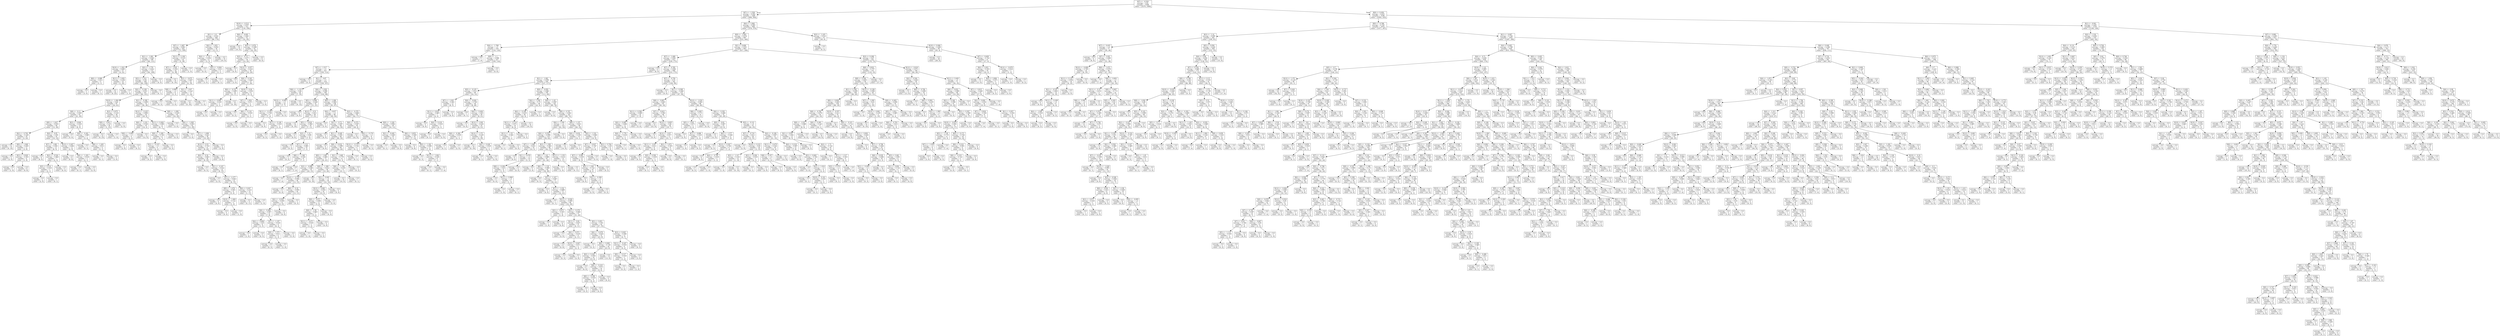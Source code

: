 digraph Tree {
node [shape=box] ;
0 [label="X[7] <= -0.529\nentropy = 0.81\nsamples = 4368\nvalue = [3279, 1089]"] ;
1 [label="X[7] <= -1.558\nentropy = 0.992\nsamples = 1260\nvalue = [696, 564]"] ;
0 -> 1 [labeldistance=2.5, labelangle=45, headlabel="True"] ;
2 [label="X[10] <= -0.513\nentropy = 0.957\nsamples = 312\nvalue = [118, 194]"] ;
1 -> 2 ;
3 [label="X[1] <= 1.8\nentropy = 0.916\nsamples = 260\nvalue = [86, 174]"] ;
2 -> 3 ;
4 [label="X[7] <= -1.687\nentropy = 0.883\nsamples = 242\nvalue = [73, 169]"] ;
3 -> 4 ;
5 [label="X[1] <= -1.081\nentropy = 0.926\nsamples = 199\nvalue = [68, 131]"] ;
4 -> 5 ;
6 [label="X[10] <= -1.921\nentropy = 0.605\nsamples = 27\nvalue = [4, 23]"] ;
5 -> 6 ;
7 [label="X[8] <= -0.988\nentropy = 0.811\nsamples = 4\nvalue = [3, 1]"] ;
6 -> 7 ;
8 [label="entropy = 0.0\nsamples = 3\nvalue = [3, 0]"] ;
7 -> 8 ;
9 [label="entropy = 0.0\nsamples = 1\nvalue = [0, 1]"] ;
7 -> 9 ;
10 [label="X[11] <= 1.839\nentropy = 0.258\nsamples = 23\nvalue = [1, 22]"] ;
6 -> 10 ;
11 [label="entropy = 0.0\nsamples = 22\nvalue = [0, 22]"] ;
10 -> 11 ;
12 [label="entropy = 0.0\nsamples = 1\nvalue = [1, 0]"] ;
10 -> 12 ;
13 [label="X[3] <= 1.779\nentropy = 0.952\nsamples = 172\nvalue = [64, 108]"] ;
5 -> 13 ;
14 [label="X[3] <= 1.314\nentropy = 0.94\nsamples = 168\nvalue = [60, 108]"] ;
13 -> 14 ;
15 [label="X[2] <= -0.108\nentropy = 0.953\nsamples = 161\nvalue = [60, 101]"] ;
14 -> 15 ;
16 [label="X[10] <= -1.064\nentropy = 0.85\nsamples = 87\nvalue = [24, 63]"] ;
15 -> 16 ;
17 [label="X[8] <= -0.11\nentropy = 0.929\nsamples = 61\nvalue = [21, 40]"] ;
16 -> 17 ;
18 [label="X[9] <= -1.627\nentropy = 0.835\nsamples = 49\nvalue = [13, 36]"] ;
17 -> 18 ;
19 [label="X[2] <= -0.702\nentropy = 0.529\nsamples = 25\nvalue = [3, 22]"] ;
18 -> 19 ;
20 [label="entropy = 0.0\nsamples = 14\nvalue = [0, 14]"] ;
19 -> 20 ;
21 [label="X[9] <= -1.948\nentropy = 0.845\nsamples = 11\nvalue = [3, 8]"] ;
19 -> 21 ;
22 [label="entropy = 0.0\nsamples = 2\nvalue = [2, 0]"] ;
21 -> 22 ;
23 [label="X[3] <= -0.929\nentropy = 0.503\nsamples = 9\nvalue = [1, 8]"] ;
21 -> 23 ;
24 [label="entropy = 0.0\nsamples = 1\nvalue = [1, 0]"] ;
23 -> 24 ;
25 [label="entropy = 0.0\nsamples = 8\nvalue = [0, 8]"] ;
23 -> 25 ;
26 [label="X[4] <= -0.05\nentropy = 0.98\nsamples = 24\nvalue = [10, 14]"] ;
18 -> 26 ;
27 [label="X[7] <= -1.861\nentropy = 0.961\nsamples = 13\nvalue = [8, 5]"] ;
26 -> 27 ;
28 [label="entropy = 0.0\nsamples = 6\nvalue = [6, 0]"] ;
27 -> 28 ;
29 [label="X[2] <= -0.524\nentropy = 0.863\nsamples = 7\nvalue = [2, 5]"] ;
27 -> 29 ;
30 [label="X[5] <= 0.514\nentropy = 0.918\nsamples = 3\nvalue = [2, 1]"] ;
29 -> 30 ;
31 [label="entropy = 0.0\nsamples = 2\nvalue = [2, 0]"] ;
30 -> 31 ;
32 [label="entropy = 0.0\nsamples = 1\nvalue = [0, 1]"] ;
30 -> 32 ;
33 [label="entropy = 0.0\nsamples = 4\nvalue = [0, 4]"] ;
29 -> 33 ;
34 [label="X[12] <= 0.407\nentropy = 0.684\nsamples = 11\nvalue = [2, 9]"] ;
26 -> 34 ;
35 [label="entropy = 0.0\nsamples = 8\nvalue = [0, 8]"] ;
34 -> 35 ;
36 [label="X[6] <= -1.293\nentropy = 0.918\nsamples = 3\nvalue = [2, 1]"] ;
34 -> 36 ;
37 [label="entropy = 0.0\nsamples = 1\nvalue = [0, 1]"] ;
36 -> 37 ;
38 [label="entropy = 0.0\nsamples = 2\nvalue = [2, 0]"] ;
36 -> 38 ;
39 [label="X[3] <= -0.844\nentropy = 0.918\nsamples = 12\nvalue = [8, 4]"] ;
17 -> 39 ;
40 [label="entropy = 0.0\nsamples = 5\nvalue = [5, 0]"] ;
39 -> 40 ;
41 [label="X[4] <= -0.261\nentropy = 0.985\nsamples = 7\nvalue = [3, 4]"] ;
39 -> 41 ;
42 [label="entropy = 0.0\nsamples = 3\nvalue = [0, 3]"] ;
41 -> 42 ;
43 [label="X[6] <= -1.265\nentropy = 0.811\nsamples = 4\nvalue = [3, 1]"] ;
41 -> 43 ;
44 [label="entropy = 0.0\nsamples = 1\nvalue = [0, 1]"] ;
43 -> 44 ;
45 [label="entropy = 0.0\nsamples = 3\nvalue = [3, 0]"] ;
43 -> 45 ;
46 [label="X[3] <= 0.975\nentropy = 0.516\nsamples = 26\nvalue = [3, 23]"] ;
16 -> 46 ;
47 [label="X[9] <= -0.811\nentropy = 0.25\nsamples = 24\nvalue = [1, 23]"] ;
46 -> 47 ;
48 [label="entropy = 0.0\nsamples = 23\nvalue = [0, 23]"] ;
47 -> 48 ;
49 [label="entropy = 0.0\nsamples = 1\nvalue = [1, 0]"] ;
47 -> 49 ;
50 [label="entropy = 0.0\nsamples = 2\nvalue = [2, 0]"] ;
46 -> 50 ;
51 [label="X[1] <= -0.308\nentropy = 0.999\nsamples = 74\nvalue = [36, 38]"] ;
15 -> 51 ;
52 [label="X[12] <= -0.225\nentropy = 0.894\nsamples = 29\nvalue = [20, 9]"] ;
51 -> 52 ;
53 [label="X[6] <= -1.216\nentropy = 0.544\nsamples = 16\nvalue = [14, 2]"] ;
52 -> 53 ;
54 [label="X[8] <= -0.499\nentropy = 1.0\nsamples = 4\nvalue = [2, 2]"] ;
53 -> 54 ;
55 [label="entropy = 0.0\nsamples = 2\nvalue = [2, 0]"] ;
54 -> 55 ;
56 [label="entropy = 0.0\nsamples = 2\nvalue = [0, 2]"] ;
54 -> 56 ;
57 [label="entropy = 0.0\nsamples = 12\nvalue = [12, 0]"] ;
53 -> 57 ;
58 [label="X[11] <= 0.464\nentropy = 0.996\nsamples = 13\nvalue = [6, 7]"] ;
52 -> 58 ;
59 [label="X[9] <= -1.208\nentropy = 0.764\nsamples = 9\nvalue = [2, 7]"] ;
58 -> 59 ;
60 [label="X[3] <= -0.125\nentropy = 1.0\nsamples = 4\nvalue = [2, 2]"] ;
59 -> 60 ;
61 [label="entropy = 0.0\nsamples = 2\nvalue = [0, 2]"] ;
60 -> 61 ;
62 [label="entropy = 0.0\nsamples = 2\nvalue = [2, 0]"] ;
60 -> 62 ;
63 [label="entropy = 0.0\nsamples = 5\nvalue = [0, 5]"] ;
59 -> 63 ;
64 [label="entropy = 0.0\nsamples = 4\nvalue = [4, 0]"] ;
58 -> 64 ;
65 [label="X[8] <= -1.099\nentropy = 0.939\nsamples = 45\nvalue = [16, 29]"] ;
51 -> 65 ;
66 [label="entropy = 0.0\nsamples = 3\nvalue = [3, 0]"] ;
65 -> 66 ;
67 [label="X[4] <= -1.049\nentropy = 0.893\nsamples = 42\nvalue = [13, 29]"] ;
65 -> 67 ;
68 [label="entropy = 0.0\nsamples = 3\nvalue = [3, 0]"] ;
67 -> 68 ;
69 [label="X[7] <= -1.698\nentropy = 0.821\nsamples = 39\nvalue = [10, 29]"] ;
67 -> 69 ;
70 [label="X[12] <= 0.53\nentropy = 0.753\nsamples = 37\nvalue = [8, 29]"] ;
69 -> 70 ;
71 [label="X[4] <= -0.34\nentropy = 0.863\nsamples = 28\nvalue = [8, 20]"] ;
70 -> 71 ;
72 [label="entropy = 0.0\nsamples = 5\nvalue = [0, 5]"] ;
71 -> 72 ;
73 [label="X[1] <= -0.167\nentropy = 0.932\nsamples = 23\nvalue = [8, 15]"] ;
71 -> 73 ;
74 [label="entropy = 0.0\nsamples = 2\nvalue = [2, 0]"] ;
73 -> 74 ;
75 [label="X[7] <= -2.377\nentropy = 0.863\nsamples = 21\nvalue = [6, 15]"] ;
73 -> 75 ;
76 [label="X[9] <= -1.076\nentropy = 0.991\nsamples = 9\nvalue = [5, 4]"] ;
75 -> 76 ;
77 [label="entropy = 0.0\nsamples = 4\nvalue = [4, 0]"] ;
76 -> 77 ;
78 [label="X[10] <= -1.069\nentropy = 0.722\nsamples = 5\nvalue = [1, 4]"] ;
76 -> 78 ;
79 [label="entropy = 0.0\nsamples = 4\nvalue = [0, 4]"] ;
78 -> 79 ;
80 [label="entropy = 0.0\nsamples = 1\nvalue = [1, 0]"] ;
78 -> 80 ;
81 [label="X[6] <= 0.047\nentropy = 0.414\nsamples = 12\nvalue = [1, 11]"] ;
75 -> 81 ;
82 [label="entropy = 0.0\nsamples = 11\nvalue = [0, 11]"] ;
81 -> 82 ;
83 [label="entropy = 0.0\nsamples = 1\nvalue = [1, 0]"] ;
81 -> 83 ;
84 [label="entropy = 0.0\nsamples = 9\nvalue = [0, 9]"] ;
70 -> 84 ;
85 [label="entropy = 0.0\nsamples = 2\nvalue = [2, 0]"] ;
69 -> 85 ;
86 [label="entropy = 0.0\nsamples = 7\nvalue = [0, 7]"] ;
14 -> 86 ;
87 [label="entropy = 0.0\nsamples = 4\nvalue = [4, 0]"] ;
13 -> 87 ;
88 [label="X[11] <= 2.108\nentropy = 0.519\nsamples = 43\nvalue = [5, 38]"] ;
4 -> 88 ;
89 [label="X[7] <= -1.625\nentropy = 0.454\nsamples = 42\nvalue = [4, 38]"] ;
88 -> 89 ;
90 [label="entropy = 0.0\nsamples = 19\nvalue = [0, 19]"] ;
89 -> 90 ;
91 [label="X[3] <= -0.675\nentropy = 0.667\nsamples = 23\nvalue = [4, 19]"] ;
89 -> 91 ;
92 [label="X[8] <= -0.898\nentropy = 1.0\nsamples = 6\nvalue = [3, 3]"] ;
91 -> 92 ;
93 [label="entropy = 0.0\nsamples = 3\nvalue = [0, 3]"] ;
92 -> 93 ;
94 [label="entropy = 0.0\nsamples = 3\nvalue = [3, 0]"] ;
92 -> 94 ;
95 [label="X[1] <= 1.027\nentropy = 0.323\nsamples = 17\nvalue = [1, 16]"] ;
91 -> 95 ;
96 [label="entropy = 0.0\nsamples = 16\nvalue = [0, 16]"] ;
95 -> 96 ;
97 [label="entropy = 0.0\nsamples = 1\nvalue = [1, 0]"] ;
95 -> 97 ;
98 [label="entropy = 0.0\nsamples = 1\nvalue = [1, 0]"] ;
88 -> 98 ;
99 [label="X[2] <= -1.651\nentropy = 0.852\nsamples = 18\nvalue = [13, 5]"] ;
3 -> 99 ;
100 [label="X[4] <= -1.715\nentropy = 0.954\nsamples = 8\nvalue = [3, 5]"] ;
99 -> 100 ;
101 [label="entropy = 0.0\nsamples = 4\nvalue = [0, 4]"] ;
100 -> 101 ;
102 [label="X[3] <= -0.844\nentropy = 0.811\nsamples = 4\nvalue = [3, 1]"] ;
100 -> 102 ;
103 [label="entropy = 0.0\nsamples = 3\nvalue = [3, 0]"] ;
102 -> 103 ;
104 [label="entropy = 0.0\nsamples = 1\nvalue = [0, 1]"] ;
102 -> 104 ;
105 [label="entropy = 0.0\nsamples = 10\nvalue = [10, 0]"] ;
99 -> 105 ;
106 [label="X[6] <= -0.691\nentropy = 0.961\nsamples = 52\nvalue = [32, 20]"] ;
2 -> 106 ;
107 [label="entropy = 0.0\nsamples = 10\nvalue = [10, 0]"] ;
106 -> 107 ;
108 [label="X[5] <= 2.076\nentropy = 0.998\nsamples = 42\nvalue = [22, 20]"] ;
106 -> 108 ;
109 [label="X[3] <= -0.717\nentropy = 0.977\nsamples = 34\nvalue = [14, 20]"] ;
108 -> 109 ;
110 [label="entropy = 0.0\nsamples = 4\nvalue = [4, 0]"] ;
109 -> 110 ;
111 [label="X[12] <= -0.977\nentropy = 0.918\nsamples = 30\nvalue = [10, 20]"] ;
109 -> 111 ;
112 [label="entropy = 0.0\nsamples = 3\nvalue = [3, 0]"] ;
111 -> 112 ;
113 [label="X[4] <= 0.343\nentropy = 0.826\nsamples = 27\nvalue = [7, 20]"] ;
111 -> 113 ;
114 [label="X[6] <= -0.312\nentropy = 0.485\nsamples = 19\nvalue = [2, 17]"] ;
113 -> 114 ;
115 [label="X[11] <= 0.006\nentropy = 0.918\nsamples = 3\nvalue = [2, 1]"] ;
114 -> 115 ;
116 [label="entropy = 0.0\nsamples = 2\nvalue = [2, 0]"] ;
115 -> 116 ;
117 [label="entropy = 0.0\nsamples = 1\nvalue = [0, 1]"] ;
115 -> 117 ;
118 [label="entropy = 0.0\nsamples = 16\nvalue = [0, 16]"] ;
114 -> 118 ;
119 [label="X[10] <= 0.04\nentropy = 0.954\nsamples = 8\nvalue = [5, 3]"] ;
113 -> 119 ;
120 [label="X[7] <= -1.854\nentropy = 0.971\nsamples = 5\nvalue = [2, 3]"] ;
119 -> 120 ;
121 [label="entropy = 0.0\nsamples = 2\nvalue = [0, 2]"] ;
120 -> 121 ;
122 [label="X[6] <= 0.118\nentropy = 0.918\nsamples = 3\nvalue = [2, 1]"] ;
120 -> 122 ;
123 [label="entropy = 0.0\nsamples = 2\nvalue = [2, 0]"] ;
122 -> 123 ;
124 [label="entropy = 0.0\nsamples = 1\nvalue = [0, 1]"] ;
122 -> 124 ;
125 [label="entropy = 0.0\nsamples = 3\nvalue = [3, 0]"] ;
119 -> 125 ;
126 [label="entropy = 0.0\nsamples = 8\nvalue = [8, 0]"] ;
108 -> 126 ;
127 [label="X[4] <= 1.848\nentropy = 0.965\nsamples = 948\nvalue = [578, 370]"] ;
1 -> 127 ;
128 [label="X[9] <= -1.093\nentropy = 0.974\nsamples = 897\nvalue = [533, 364]"] ;
127 -> 128 ;
129 [label="X[4] <= -1.768\nentropy = 1.0\nsamples = 234\nvalue = [116, 118]"] ;
128 -> 129 ;
130 [label="entropy = 0.0\nsamples = 7\nvalue = [7, 0]"] ;
129 -> 130 ;
131 [label="X[9] <= -1.1\nentropy = 0.999\nsamples = 227\nvalue = [109, 118]"] ;
129 -> 131 ;
132 [label="X[7] <= -1.517\nentropy = 1.0\nsamples = 221\nvalue = [109, 112]"] ;
131 -> 132 ;
133 [label="entropy = 0.0\nsamples = 5\nvalue = [0, 5]"] ;
132 -> 133 ;
134 [label="X[1] <= -0.87\nentropy = 1.0\nsamples = 216\nvalue = [109, 107]"] ;
132 -> 134 ;
135 [label="X[6] <= -1.119\nentropy = 0.84\nsamples = 26\nvalue = [7, 19]"] ;
134 -> 135 ;
136 [label="X[12] <= -0.064\nentropy = 1.0\nsamples = 14\nvalue = [7, 7]"] ;
135 -> 136 ;
137 [label="X[11] <= -0.192\nentropy = 0.764\nsamples = 9\nvalue = [7, 2]"] ;
136 -> 137 ;
138 [label="entropy = 0.0\nsamples = 6\nvalue = [6, 0]"] ;
137 -> 138 ;
139 [label="X[11] <= 0.146\nentropy = 0.918\nsamples = 3\nvalue = [1, 2]"] ;
137 -> 139 ;
140 [label="entropy = 0.0\nsamples = 2\nvalue = [0, 2]"] ;
139 -> 140 ;
141 [label="entropy = 0.0\nsamples = 1\nvalue = [1, 0]"] ;
139 -> 141 ;
142 [label="entropy = 0.0\nsamples = 5\nvalue = [0, 5]"] ;
136 -> 142 ;
143 [label="entropy = 0.0\nsamples = 12\nvalue = [0, 12]"] ;
135 -> 143 ;
144 [label="X[4] <= -1.038\nentropy = 0.996\nsamples = 190\nvalue = [102, 88]"] ;
134 -> 144 ;
145 [label="X[5] <= -0.996\nentropy = 0.928\nsamples = 32\nvalue = [11, 21]"] ;
144 -> 145 ;
146 [label="entropy = 0.0\nsamples = 4\nvalue = [4, 0]"] ;
145 -> 146 ;
147 [label="X[12] <= -0.51\nentropy = 0.811\nsamples = 28\nvalue = [7, 21]"] ;
145 -> 147 ;
148 [label="entropy = 0.0\nsamples = 10\nvalue = [0, 10]"] ;
147 -> 148 ;
149 [label="X[5] <= -0.624\nentropy = 0.964\nsamples = 18\nvalue = [7, 11]"] ;
147 -> 149 ;
150 [label="entropy = 0.0\nsamples = 6\nvalue = [0, 6]"] ;
149 -> 150 ;
151 [label="X[3] <= -1.14\nentropy = 0.98\nsamples = 12\nvalue = [7, 5]"] ;
149 -> 151 ;
152 [label="entropy = 0.0\nsamples = 2\nvalue = [0, 2]"] ;
151 -> 152 ;
153 [label="X[7] <= -1.312\nentropy = 0.881\nsamples = 10\nvalue = [7, 3]"] ;
151 -> 153 ;
154 [label="entropy = 0.0\nsamples = 2\nvalue = [0, 2]"] ;
153 -> 154 ;
155 [label="X[8] <= -1.346\nentropy = 0.544\nsamples = 8\nvalue = [7, 1]"] ;
153 -> 155 ;
156 [label="entropy = 0.0\nsamples = 1\nvalue = [0, 1]"] ;
155 -> 156 ;
157 [label="entropy = 0.0\nsamples = 7\nvalue = [7, 0]"] ;
155 -> 157 ;
158 [label="X[9] <= -1.286\nentropy = 0.983\nsamples = 158\nvalue = [91, 67]"] ;
144 -> 158 ;
159 [label="X[4] <= -0.837\nentropy = 1.0\nsamples = 99\nvalue = [49, 50]"] ;
158 -> 159 ;
160 [label="entropy = 0.0\nsamples = 5\nvalue = [5, 0]"] ;
159 -> 160 ;
161 [label="X[1] <= -0.73\nentropy = 0.997\nsamples = 94\nvalue = [44, 50]"] ;
159 -> 161 ;
162 [label="entropy = 0.0\nsamples = 4\nvalue = [4, 0]"] ;
161 -> 162 ;
163 [label="X[1] <= -0.449\nentropy = 0.991\nsamples = 90\nvalue = [40, 50]"] ;
161 -> 163 ;
164 [label="entropy = 0.0\nsamples = 6\nvalue = [0, 6]"] ;
163 -> 164 ;
165 [label="X[8] <= 0.032\nentropy = 0.998\nsamples = 84\nvalue = [40, 44]"] ;
163 -> 165 ;
166 [label="X[9] <= -1.481\nentropy = 0.983\nsamples = 71\nvalue = [30, 41]"] ;
165 -> 166 ;
167 [label="X[3] <= -0.886\nentropy = 0.985\nsamples = 35\nvalue = [20, 15]"] ;
166 -> 167 ;
168 [label="entropy = 0.0\nsamples = 7\nvalue = [7, 0]"] ;
167 -> 168 ;
169 [label="X[10] <= -2.159\nentropy = 0.996\nsamples = 28\nvalue = [13, 15]"] ;
167 -> 169 ;
170 [label="entropy = 0.0\nsamples = 4\nvalue = [0, 4]"] ;
169 -> 170 ;
171 [label="X[8] <= -0.18\nentropy = 0.995\nsamples = 24\nvalue = [13, 11]"] ;
169 -> 171 ;
172 [label="X[2] <= -0.939\nentropy = 0.959\nsamples = 21\nvalue = [13, 8]"] ;
171 -> 172 ;
173 [label="X[4] <= -0.466\nentropy = 0.997\nsamples = 15\nvalue = [7, 8]"] ;
172 -> 173 ;
174 [label="X[4] <= -0.806\nentropy = 0.65\nsamples = 6\nvalue = [1, 5]"] ;
173 -> 174 ;
175 [label="entropy = 0.0\nsamples = 1\nvalue = [1, 0]"] ;
174 -> 175 ;
176 [label="entropy = 0.0\nsamples = 5\nvalue = [0, 5]"] ;
174 -> 176 ;
177 [label="X[7] <= -1.197\nentropy = 0.918\nsamples = 9\nvalue = [6, 3]"] ;
173 -> 177 ;
178 [label="X[9] <= -1.575\nentropy = 0.811\nsamples = 4\nvalue = [1, 3]"] ;
177 -> 178 ;
179 [label="entropy = 0.0\nsamples = 3\nvalue = [0, 3]"] ;
178 -> 179 ;
180 [label="entropy = 0.0\nsamples = 1\nvalue = [1, 0]"] ;
178 -> 180 ;
181 [label="entropy = 0.0\nsamples = 5\nvalue = [5, 0]"] ;
177 -> 181 ;
182 [label="entropy = 0.0\nsamples = 6\nvalue = [6, 0]"] ;
172 -> 182 ;
183 [label="entropy = 0.0\nsamples = 3\nvalue = [0, 3]"] ;
171 -> 183 ;
184 [label="X[9] <= -1.389\nentropy = 0.852\nsamples = 36\nvalue = [10, 26]"] ;
166 -> 184 ;
185 [label="entropy = 0.0\nsamples = 16\nvalue = [0, 16]"] ;
184 -> 185 ;
186 [label="X[3] <= 0.045\nentropy = 1.0\nsamples = 20\nvalue = [10, 10]"] ;
184 -> 186 ;
187 [label="X[12] <= 0.883\nentropy = 0.954\nsamples = 16\nvalue = [10, 6]"] ;
186 -> 187 ;
188 [label="X[8] <= -0.973\nentropy = 0.994\nsamples = 11\nvalue = [5, 6]"] ;
187 -> 188 ;
189 [label="X[8] <= -1.58\nentropy = 0.863\nsamples = 7\nvalue = [5, 2]"] ;
188 -> 189 ;
190 [label="X[11] <= -0.471\nentropy = 0.918\nsamples = 3\nvalue = [1, 2]"] ;
189 -> 190 ;
191 [label="entropy = 0.0\nsamples = 1\nvalue = [1, 0]"] ;
190 -> 191 ;
192 [label="entropy = 0.0\nsamples = 2\nvalue = [0, 2]"] ;
190 -> 192 ;
193 [label="entropy = 0.0\nsamples = 4\nvalue = [4, 0]"] ;
189 -> 193 ;
194 [label="entropy = 0.0\nsamples = 4\nvalue = [0, 4]"] ;
188 -> 194 ;
195 [label="entropy = 0.0\nsamples = 5\nvalue = [5, 0]"] ;
187 -> 195 ;
196 [label="entropy = 0.0\nsamples = 4\nvalue = [0, 4]"] ;
186 -> 196 ;
197 [label="X[1] <= 1.449\nentropy = 0.779\nsamples = 13\nvalue = [10, 3]"] ;
165 -> 197 ;
198 [label="X[9] <= -1.328\nentropy = 0.439\nsamples = 11\nvalue = [10, 1]"] ;
197 -> 198 ;
199 [label="entropy = 0.0\nsamples = 10\nvalue = [10, 0]"] ;
198 -> 199 ;
200 [label="entropy = 0.0\nsamples = 1\nvalue = [0, 1]"] ;
198 -> 200 ;
201 [label="entropy = 0.0\nsamples = 2\nvalue = [0, 2]"] ;
197 -> 201 ;
202 [label="X[3] <= -0.379\nentropy = 0.866\nsamples = 59\nvalue = [42, 17]"] ;
158 -> 202 ;
203 [label="X[6] <= -0.272\nentropy = 0.567\nsamples = 30\nvalue = [26, 4]"] ;
202 -> 203 ;
204 [label="entropy = 0.0\nsamples = 22\nvalue = [22, 0]"] ;
203 -> 204 ;
205 [label="X[4] <= -0.176\nentropy = 1.0\nsamples = 8\nvalue = [4, 4]"] ;
203 -> 205 ;
206 [label="X[12] <= -0.723\nentropy = 0.722\nsamples = 5\nvalue = [4, 1]"] ;
205 -> 206 ;
207 [label="entropy = 0.0\nsamples = 1\nvalue = [0, 1]"] ;
206 -> 207 ;
208 [label="entropy = 0.0\nsamples = 4\nvalue = [4, 0]"] ;
206 -> 208 ;
209 [label="entropy = 0.0\nsamples = 3\nvalue = [0, 3]"] ;
205 -> 209 ;
210 [label="X[9] <= -1.226\nentropy = 0.992\nsamples = 29\nvalue = [16, 13]"] ;
202 -> 210 ;
211 [label="X[1] <= -0.449\nentropy = 0.469\nsamples = 10\nvalue = [9, 1]"] ;
210 -> 211 ;
212 [label="entropy = 0.0\nsamples = 1\nvalue = [0, 1]"] ;
211 -> 212 ;
213 [label="entropy = 0.0\nsamples = 9\nvalue = [9, 0]"] ;
211 -> 213 ;
214 [label="X[6] <= -0.853\nentropy = 0.949\nsamples = 19\nvalue = [7, 12]"] ;
210 -> 214 ;
215 [label="entropy = 0.0\nsamples = 8\nvalue = [0, 8]"] ;
214 -> 215 ;
216 [label="X[9] <= -1.182\nentropy = 0.946\nsamples = 11\nvalue = [7, 4]"] ;
214 -> 216 ;
217 [label="entropy = 0.0\nsamples = 3\nvalue = [0, 3]"] ;
216 -> 217 ;
218 [label="X[11] <= -1.062\nentropy = 0.544\nsamples = 8\nvalue = [7, 1]"] ;
216 -> 218 ;
219 [label="entropy = 0.0\nsamples = 1\nvalue = [0, 1]"] ;
218 -> 219 ;
220 [label="entropy = 0.0\nsamples = 7\nvalue = [7, 0]"] ;
218 -> 220 ;
221 [label="entropy = 0.0\nsamples = 6\nvalue = [0, 6]"] ;
131 -> 221 ;
222 [label="X[1] <= 0.606\nentropy = 0.951\nsamples = 663\nvalue = [417, 246]"] ;
128 -> 222 ;
223 [label="X[7] <= -1.468\nentropy = 0.981\nsamples = 412\nvalue = [239, 173]"] ;
222 -> 223 ;
224 [label="entropy = 0.0\nsamples = 6\nvalue = [6, 0]"] ;
223 -> 224 ;
225 [label="X[7] <= -0.785\nentropy = 0.984\nsamples = 406\nvalue = [233, 173]"] ;
223 -> 225 ;
226 [label="X[1] <= -1.081\nentropy = 0.999\nsamples = 244\nvalue = [127, 117]"] ;
225 -> 226 ;
227 [label="X[5] <= -0.125\nentropy = 0.911\nsamples = 49\nvalue = [16, 33]"] ;
226 -> 227 ;
228 [label="X[7] <= -1.001\nentropy = 0.961\nsamples = 13\nvalue = [8, 5]"] ;
227 -> 228 ;
229 [label="X[11] <= 0.832\nentropy = 0.863\nsamples = 7\nvalue = [2, 5]"] ;
228 -> 229 ;
230 [label="entropy = 0.0\nsamples = 4\nvalue = [0, 4]"] ;
229 -> 230 ;
231 [label="X[4] <= 0.216\nentropy = 0.918\nsamples = 3\nvalue = [2, 1]"] ;
229 -> 231 ;
232 [label="entropy = 0.0\nsamples = 1\nvalue = [0, 1]"] ;
231 -> 232 ;
233 [label="entropy = 0.0\nsamples = 2\nvalue = [2, 0]"] ;
231 -> 233 ;
234 [label="entropy = 0.0\nsamples = 6\nvalue = [6, 0]"] ;
228 -> 234 ;
235 [label="X[4] <= -0.626\nentropy = 0.764\nsamples = 36\nvalue = [8, 28]"] ;
227 -> 235 ;
236 [label="entropy = 0.0\nsamples = 7\nvalue = [0, 7]"] ;
235 -> 236 ;
237 [label="X[4] <= -0.404\nentropy = 0.85\nsamples = 29\nvalue = [8, 21]"] ;
235 -> 237 ;
238 [label="entropy = 0.0\nsamples = 4\nvalue = [4, 0]"] ;
237 -> 238 ;
239 [label="X[12] <= -0.66\nentropy = 0.634\nsamples = 25\nvalue = [4, 21]"] ;
237 -> 239 ;
240 [label="X[6] <= -0.382\nentropy = 0.918\nsamples = 3\nvalue = [2, 1]"] ;
239 -> 240 ;
241 [label="entropy = 0.0\nsamples = 1\nvalue = [0, 1]"] ;
240 -> 241 ;
242 [label="entropy = 0.0\nsamples = 2\nvalue = [2, 0]"] ;
240 -> 242 ;
243 [label="X[12] <= 1.371\nentropy = 0.439\nsamples = 22\nvalue = [2, 20]"] ;
239 -> 243 ;
244 [label="entropy = 0.0\nsamples = 19\nvalue = [0, 19]"] ;
243 -> 244 ;
245 [label="X[2] <= 0.426\nentropy = 0.918\nsamples = 3\nvalue = [2, 1]"] ;
243 -> 245 ;
246 [label="entropy = 0.0\nsamples = 1\nvalue = [0, 1]"] ;
245 -> 246 ;
247 [label="entropy = 0.0\nsamples = 2\nvalue = [2, 0]"] ;
245 -> 247 ;
248 [label="X[9] <= -0.959\nentropy = 0.986\nsamples = 195\nvalue = [111, 84]"] ;
226 -> 248 ;
249 [label="X[2] <= 1.256\nentropy = 0.75\nsamples = 28\nvalue = [22, 6]"] ;
248 -> 249 ;
250 [label="X[4] <= -0.168\nentropy = 0.619\nsamples = 26\nvalue = [22, 4]"] ;
249 -> 250 ;
251 [label="X[11] <= -0.114\nentropy = 0.971\nsamples = 10\nvalue = [6, 4]"] ;
250 -> 251 ;
252 [label="X[11] <= -1.55\nentropy = 0.592\nsamples = 7\nvalue = [6, 1]"] ;
251 -> 252 ;
253 [label="entropy = 0.0\nsamples = 1\nvalue = [0, 1]"] ;
252 -> 253 ;
254 [label="entropy = 0.0\nsamples = 6\nvalue = [6, 0]"] ;
252 -> 254 ;
255 [label="entropy = 0.0\nsamples = 3\nvalue = [0, 3]"] ;
251 -> 255 ;
256 [label="entropy = 0.0\nsamples = 16\nvalue = [16, 0]"] ;
250 -> 256 ;
257 [label="entropy = 0.0\nsamples = 2\nvalue = [0, 2]"] ;
249 -> 257 ;
258 [label="X[4] <= -1.45\nentropy = 0.997\nsamples = 167\nvalue = [89, 78]"] ;
248 -> 258 ;
259 [label="entropy = 0.0\nsamples = 6\nvalue = [0, 6]"] ;
258 -> 259 ;
260 [label="X[8] <= 0.707\nentropy = 0.992\nsamples = 161\nvalue = [89, 72]"] ;
258 -> 260 ;
261 [label="X[4] <= 1.256\nentropy = 1.0\nsamples = 123\nvalue = [61, 62]"] ;
260 -> 261 ;
262 [label="X[4] <= -0.552\nentropy = 0.998\nsamples = 118\nvalue = [56, 62]"] ;
261 -> 262 ;
263 [label="X[7] <= -1.046\nentropy = 0.831\nsamples = 19\nvalue = [14, 5]"] ;
262 -> 263 ;
264 [label="entropy = 0.0\nsamples = 9\nvalue = [9, 0]"] ;
263 -> 264 ;
265 [label="X[1] <= 0.078\nentropy = 1.0\nsamples = 10\nvalue = [5, 5]"] ;
263 -> 265 ;
266 [label="X[8] <= -0.294\nentropy = 0.65\nsamples = 6\nvalue = [1, 5]"] ;
265 -> 266 ;
267 [label="entropy = 0.0\nsamples = 4\nvalue = [0, 4]"] ;
266 -> 267 ;
268 [label="X[11] <= 0.968\nentropy = 1.0\nsamples = 2\nvalue = [1, 1]"] ;
266 -> 268 ;
269 [label="entropy = 0.0\nsamples = 1\nvalue = [1, 0]"] ;
268 -> 269 ;
270 [label="entropy = 0.0\nsamples = 1\nvalue = [0, 1]"] ;
268 -> 270 ;
271 [label="entropy = 0.0\nsamples = 4\nvalue = [4, 0]"] ;
265 -> 271 ;
272 [label="X[3] <= 1.399\nentropy = 0.983\nsamples = 99\nvalue = [42, 57]"] ;
262 -> 272 ;
273 [label="X[6] <= -1.42\nentropy = 0.998\nsamples = 87\nvalue = [41, 46]"] ;
272 -> 273 ;
274 [label="entropy = 0.0\nsamples = 5\nvalue = [5, 0]"] ;
273 -> 274 ;
275 [label="X[6] <= -1.139\nentropy = 0.989\nsamples = 82\nvalue = [36, 46]"] ;
273 -> 275 ;
276 [label="entropy = 0.0\nsamples = 5\nvalue = [0, 5]"] ;
275 -> 276 ;
277 [label="X[7] <= -1.327\nentropy = 0.997\nsamples = 77\nvalue = [36, 41]"] ;
275 -> 277 ;
278 [label="entropy = 0.0\nsamples = 4\nvalue = [4, 0]"] ;
277 -> 278 ;
279 [label="X[7] <= -1.232\nentropy = 0.989\nsamples = 73\nvalue = [32, 41]"] ;
277 -> 279 ;
280 [label="entropy = 0.0\nsamples = 7\nvalue = [0, 7]"] ;
279 -> 280 ;
281 [label="X[11] <= -0.936\nentropy = 0.999\nsamples = 66\nvalue = [32, 34]"] ;
279 -> 281 ;
282 [label="X[3] <= -0.675\nentropy = 0.503\nsamples = 9\nvalue = [1, 8]"] ;
281 -> 282 ;
283 [label="entropy = 0.0\nsamples = 1\nvalue = [1, 0]"] ;
282 -> 283 ;
284 [label="entropy = 0.0\nsamples = 8\nvalue = [0, 8]"] ;
282 -> 284 ;
285 [label="X[3] <= -0.379\nentropy = 0.994\nsamples = 57\nvalue = [31, 26]"] ;
281 -> 285 ;
286 [label="X[11] <= -0.81\nentropy = 0.837\nsamples = 15\nvalue = [4, 11]"] ;
285 -> 286 ;
287 [label="entropy = 0.0\nsamples = 2\nvalue = [2, 0]"] ;
286 -> 287 ;
288 [label="X[4] <= 0.073\nentropy = 0.619\nsamples = 13\nvalue = [2, 11]"] ;
286 -> 288 ;
289 [label="entropy = 0.0\nsamples = 8\nvalue = [0, 8]"] ;
288 -> 289 ;
290 [label="X[10] <= -0.647\nentropy = 0.971\nsamples = 5\nvalue = [2, 3]"] ;
288 -> 290 ;
291 [label="entropy = 0.0\nsamples = 3\nvalue = [0, 3]"] ;
290 -> 291 ;
292 [label="entropy = 0.0\nsamples = 2\nvalue = [2, 0]"] ;
290 -> 292 ;
293 [label="X[5] <= 0.851\nentropy = 0.94\nsamples = 42\nvalue = [27, 15]"] ;
285 -> 293 ;
294 [label="X[4] <= -0.478\nentropy = 0.824\nsamples = 31\nvalue = [23, 8]"] ;
293 -> 294 ;
295 [label="entropy = 0.0\nsamples = 2\nvalue = [0, 2]"] ;
294 -> 295 ;
296 [label="X[8] <= 0.009\nentropy = 0.736\nsamples = 29\nvalue = [23, 6]"] ;
294 -> 296 ;
297 [label="X[0] <= 0.242\nentropy = 0.954\nsamples = 16\nvalue = [10, 6]"] ;
296 -> 297 ;
298 [label="entropy = 0.0\nsamples = 6\nvalue = [6, 0]"] ;
297 -> 298 ;
299 [label="X[8] <= -0.219\nentropy = 0.971\nsamples = 10\nvalue = [4, 6]"] ;
297 -> 299 ;
300 [label="X[8] <= -0.396\nentropy = 0.918\nsamples = 6\nvalue = [4, 2]"] ;
299 -> 300 ;
301 [label="entropy = 0.0\nsamples = 2\nvalue = [0, 2]"] ;
300 -> 301 ;
302 [label="entropy = 0.0\nsamples = 4\nvalue = [4, 0]"] ;
300 -> 302 ;
303 [label="entropy = 0.0\nsamples = 4\nvalue = [0, 4]"] ;
299 -> 303 ;
304 [label="entropy = 0.0\nsamples = 13\nvalue = [13, 0]"] ;
296 -> 304 ;
305 [label="X[3] <= 0.045\nentropy = 0.946\nsamples = 11\nvalue = [4, 7]"] ;
293 -> 305 ;
306 [label="X[11] <= -0.247\nentropy = 0.918\nsamples = 6\nvalue = [4, 2]"] ;
305 -> 306 ;
307 [label="X[9] <= -0.317\nentropy = 0.918\nsamples = 3\nvalue = [1, 2]"] ;
306 -> 307 ;
308 [label="entropy = 0.0\nsamples = 2\nvalue = [0, 2]"] ;
307 -> 308 ;
309 [label="entropy = 0.0\nsamples = 1\nvalue = [1, 0]"] ;
307 -> 309 ;
310 [label="entropy = 0.0\nsamples = 3\nvalue = [3, 0]"] ;
306 -> 310 ;
311 [label="entropy = 0.0\nsamples = 5\nvalue = [0, 5]"] ;
305 -> 311 ;
312 [label="X[11] <= -1.353\nentropy = 0.414\nsamples = 12\nvalue = [1, 11]"] ;
272 -> 312 ;
313 [label="entropy = 0.0\nsamples = 1\nvalue = [1, 0]"] ;
312 -> 313 ;
314 [label="entropy = 0.0\nsamples = 11\nvalue = [0, 11]"] ;
312 -> 314 ;
315 [label="entropy = 0.0\nsamples = 5\nvalue = [5, 0]"] ;
261 -> 315 ;
316 [label="X[8] <= 1.157\nentropy = 0.831\nsamples = 38\nvalue = [28, 10]"] ;
260 -> 316 ;
317 [label="X[4] <= 0.632\nentropy = 0.353\nsamples = 15\nvalue = [14, 1]"] ;
316 -> 317 ;
318 [label="entropy = 0.0\nsamples = 14\nvalue = [14, 0]"] ;
317 -> 318 ;
319 [label="entropy = 0.0\nsamples = 1\nvalue = [0, 1]"] ;
317 -> 319 ;
320 [label="X[2] <= 1.316\nentropy = 0.966\nsamples = 23\nvalue = [14, 9]"] ;
316 -> 320 ;
321 [label="X[7] <= -0.937\nentropy = 0.787\nsamples = 17\nvalue = [13, 4]"] ;
320 -> 321 ;
322 [label="X[7] <= -0.982\nentropy = 0.918\nsamples = 12\nvalue = [8, 4]"] ;
321 -> 322 ;
323 [label="X[5] <= 1.305\nentropy = 0.722\nsamples = 10\nvalue = [8, 2]"] ;
322 -> 323 ;
324 [label="entropy = 0.0\nsamples = 6\nvalue = [6, 0]"] ;
323 -> 324 ;
325 [label="X[1] <= -0.308\nentropy = 1.0\nsamples = 4\nvalue = [2, 2]"] ;
323 -> 325 ;
326 [label="entropy = 0.0\nsamples = 2\nvalue = [2, 0]"] ;
325 -> 326 ;
327 [label="entropy = 0.0\nsamples = 2\nvalue = [0, 2]"] ;
325 -> 327 ;
328 [label="entropy = 0.0\nsamples = 2\nvalue = [0, 2]"] ;
322 -> 328 ;
329 [label="entropy = 0.0\nsamples = 5\nvalue = [5, 0]"] ;
321 -> 329 ;
330 [label="X[3] <= 0.764\nentropy = 0.65\nsamples = 6\nvalue = [1, 5]"] ;
320 -> 330 ;
331 [label="entropy = 0.0\nsamples = 1\nvalue = [1, 0]"] ;
330 -> 331 ;
332 [label="entropy = 0.0\nsamples = 5\nvalue = [0, 5]"] ;
330 -> 332 ;
333 [label="X[7] <= -0.759\nentropy = 0.93\nsamples = 162\nvalue = [106, 56]"] ;
225 -> 333 ;
334 [label="entropy = 0.0\nsamples = 9\nvalue = [9, 0]"] ;
333 -> 334 ;
335 [label="X[1] <= -0.589\nentropy = 0.948\nsamples = 153\nvalue = [97, 56]"] ;
333 -> 335 ;
336 [label="X[8] <= -0.807\nentropy = 0.805\nsamples = 65\nvalue = [49, 16]"] ;
335 -> 336 ;
337 [label="X[11] <= 0.596\nentropy = 0.989\nsamples = 16\nvalue = [7, 9]"] ;
336 -> 337 ;
338 [label="X[2] <= 0.485\nentropy = 0.684\nsamples = 11\nvalue = [2, 9]"] ;
337 -> 338 ;
339 [label="X[4] <= -1.778\nentropy = 0.918\nsamples = 3\nvalue = [2, 1]"] ;
338 -> 339 ;
340 [label="entropy = 0.0\nsamples = 1\nvalue = [0, 1]"] ;
339 -> 340 ;
341 [label="entropy = 0.0\nsamples = 2\nvalue = [2, 0]"] ;
339 -> 341 ;
342 [label="entropy = 0.0\nsamples = 8\nvalue = [0, 8]"] ;
338 -> 342 ;
343 [label="entropy = 0.0\nsamples = 5\nvalue = [5, 0]"] ;
337 -> 343 ;
344 [label="X[7] <= -0.623\nentropy = 0.592\nsamples = 49\nvalue = [42, 7]"] ;
336 -> 344 ;
345 [label="entropy = 0.0\nsamples = 23\nvalue = [23, 0]"] ;
344 -> 345 ;
346 [label="X[12] <= -0.605\nentropy = 0.84\nsamples = 26\nvalue = [19, 7]"] ;
344 -> 346 ;
347 [label="entropy = 0.0\nsamples = 9\nvalue = [9, 0]"] ;
346 -> 347 ;
348 [label="X[12] <= -0.07\nentropy = 0.977\nsamples = 17\nvalue = [10, 7]"] ;
346 -> 348 ;
349 [label="X[11] <= -0.05\nentropy = 0.811\nsamples = 8\nvalue = [2, 6]"] ;
348 -> 349 ;
350 [label="entropy = 0.0\nsamples = 5\nvalue = [0, 5]"] ;
349 -> 350 ;
351 [label="X[5] <= 0.592\nentropy = 0.918\nsamples = 3\nvalue = [2, 1]"] ;
349 -> 351 ;
352 [label="entropy = 0.0\nsamples = 1\nvalue = [0, 1]"] ;
351 -> 352 ;
353 [label="entropy = 0.0\nsamples = 2\nvalue = [2, 0]"] ;
351 -> 353 ;
354 [label="X[2] <= 1.672\nentropy = 0.503\nsamples = 9\nvalue = [8, 1]"] ;
348 -> 354 ;
355 [label="entropy = 0.0\nsamples = 8\nvalue = [8, 0]"] ;
354 -> 355 ;
356 [label="entropy = 0.0\nsamples = 1\nvalue = [0, 1]"] ;
354 -> 356 ;
357 [label="X[12] <= -1.034\nentropy = 0.994\nsamples = 88\nvalue = [48, 40]"] ;
335 -> 357 ;
358 [label="X[6] <= -0.265\nentropy = 0.75\nsamples = 14\nvalue = [3, 11]"] ;
357 -> 358 ;
359 [label="X[5] <= -0.65\nentropy = 0.971\nsamples = 5\nvalue = [3, 2]"] ;
358 -> 359 ;
360 [label="entropy = 0.0\nsamples = 2\nvalue = [2, 0]"] ;
359 -> 360 ;
361 [label="X[7] <= -0.686\nentropy = 0.918\nsamples = 3\nvalue = [1, 2]"] ;
359 -> 361 ;
362 [label="entropy = 0.0\nsamples = 1\nvalue = [1, 0]"] ;
361 -> 362 ;
363 [label="entropy = 0.0\nsamples = 2\nvalue = [0, 2]"] ;
361 -> 363 ;
364 [label="entropy = 0.0\nsamples = 9\nvalue = [0, 9]"] ;
358 -> 364 ;
365 [label="X[4] <= -0.393\nentropy = 0.966\nsamples = 74\nvalue = [45, 29]"] ;
357 -> 365 ;
366 [label="X[9] <= -0.62\nentropy = 0.667\nsamples = 23\nvalue = [19, 4]"] ;
365 -> 366 ;
367 [label="entropy = 0.0\nsamples = 12\nvalue = [12, 0]"] ;
366 -> 367 ;
368 [label="X[4] <= -1.577\nentropy = 0.946\nsamples = 11\nvalue = [7, 4]"] ;
366 -> 368 ;
369 [label="entropy = 0.0\nsamples = 2\nvalue = [0, 2]"] ;
368 -> 369 ;
370 [label="X[12] <= 0.547\nentropy = 0.764\nsamples = 9\nvalue = [7, 2]"] ;
368 -> 370 ;
371 [label="entropy = 0.0\nsamples = 6\nvalue = [6, 0]"] ;
370 -> 371 ;
372 [label="X[4] <= -0.795\nentropy = 0.918\nsamples = 3\nvalue = [1, 2]"] ;
370 -> 372 ;
373 [label="entropy = 0.0\nsamples = 2\nvalue = [0, 2]"] ;
372 -> 373 ;
374 [label="entropy = 0.0\nsamples = 1\nvalue = [1, 0]"] ;
372 -> 374 ;
375 [label="X[5] <= -0.121\nentropy = 1.0\nsamples = 51\nvalue = [26, 25]"] ;
365 -> 375 ;
376 [label="X[7] <= -0.719\nentropy = 0.811\nsamples = 20\nvalue = [5, 15]"] ;
375 -> 376 ;
377 [label="entropy = 0.0\nsamples = 2\nvalue = [2, 0]"] ;
376 -> 377 ;
378 [label="X[10] <= 0.231\nentropy = 0.65\nsamples = 18\nvalue = [3, 15]"] ;
376 -> 378 ;
379 [label="X[5] <= -1.317\nentropy = 0.353\nsamples = 15\nvalue = [1, 14]"] ;
378 -> 379 ;
380 [label="entropy = 0.0\nsamples = 1\nvalue = [1, 0]"] ;
379 -> 380 ;
381 [label="entropy = 0.0\nsamples = 14\nvalue = [0, 14]"] ;
379 -> 381 ;
382 [label="X[3] <= -0.294\nentropy = 0.918\nsamples = 3\nvalue = [2, 1]"] ;
378 -> 382 ;
383 [label="entropy = 0.0\nsamples = 1\nvalue = [0, 1]"] ;
382 -> 383 ;
384 [label="entropy = 0.0\nsamples = 2\nvalue = [2, 0]"] ;
382 -> 384 ;
385 [label="X[2] <= -0.108\nentropy = 0.907\nsamples = 31\nvalue = [21, 10]"] ;
375 -> 385 ;
386 [label="X[11] <= -0.479\nentropy = 0.544\nsamples = 16\nvalue = [14, 2]"] ;
385 -> 386 ;
387 [label="X[8] <= 0.357\nentropy = 1.0\nsamples = 4\nvalue = [2, 2]"] ;
386 -> 387 ;
388 [label="entropy = 0.0\nsamples = 2\nvalue = [0, 2]"] ;
387 -> 388 ;
389 [label="entropy = 0.0\nsamples = 2\nvalue = [2, 0]"] ;
387 -> 389 ;
390 [label="entropy = 0.0\nsamples = 12\nvalue = [12, 0]"] ;
386 -> 390 ;
391 [label="X[4] <= 0.218\nentropy = 0.997\nsamples = 15\nvalue = [7, 8]"] ;
385 -> 391 ;
392 [label="entropy = 0.0\nsamples = 6\nvalue = [0, 6]"] ;
391 -> 392 ;
393 [label="X[3] <= 0.849\nentropy = 0.764\nsamples = 9\nvalue = [7, 2]"] ;
391 -> 393 ;
394 [label="entropy = 0.0\nsamples = 5\nvalue = [5, 0]"] ;
393 -> 394 ;
395 [label="X[3] <= 1.018\nentropy = 1.0\nsamples = 4\nvalue = [2, 2]"] ;
393 -> 395 ;
396 [label="entropy = 0.0\nsamples = 1\nvalue = [0, 1]"] ;
395 -> 396 ;
397 [label="X[10] <= -0.161\nentropy = 0.918\nsamples = 3\nvalue = [2, 1]"] ;
395 -> 397 ;
398 [label="entropy = 0.0\nsamples = 1\nvalue = [0, 1]"] ;
397 -> 398 ;
399 [label="entropy = 0.0\nsamples = 2\nvalue = [2, 0]"] ;
397 -> 399 ;
400 [label="X[3] <= 0.298\nentropy = 0.87\nsamples = 251\nvalue = [178, 73]"] ;
222 -> 400 ;
401 [label="X[8] <= 0.832\nentropy = 0.757\nsamples = 151\nvalue = [118, 33]"] ;
400 -> 401 ;
402 [label="X[8] <= 0.304\nentropy = 0.805\nsamples = 134\nvalue = [101, 33]"] ;
401 -> 402 ;
403 [label="X[1] <= 2.398\nentropy = 0.699\nsamples = 106\nvalue = [86, 20]"] ;
402 -> 403 ;
404 [label="X[9] <= -0.849\nentropy = 0.665\nsamples = 104\nvalue = [86, 18]"] ;
403 -> 404 ;
405 [label="X[8] <= -0.782\nentropy = 0.874\nsamples = 34\nvalue = [24, 10]"] ;
404 -> 405 ;
406 [label="X[8] <= -1.015\nentropy = 0.998\nsamples = 17\nvalue = [8, 9]"] ;
405 -> 406 ;
407 [label="X[1] <= 0.957\nentropy = 0.961\nsamples = 13\nvalue = [8, 5]"] ;
406 -> 407 ;
408 [label="entropy = 0.0\nsamples = 3\nvalue = [0, 3]"] ;
407 -> 408 ;
409 [label="X[2] <= -1.71\nentropy = 0.722\nsamples = 10\nvalue = [8, 2]"] ;
407 -> 409 ;
410 [label="entropy = 0.0\nsamples = 1\nvalue = [0, 1]"] ;
409 -> 410 ;
411 [label="X[7] <= -1.317\nentropy = 0.503\nsamples = 9\nvalue = [8, 1]"] ;
409 -> 411 ;
412 [label="X[5] <= 0.379\nentropy = 1.0\nsamples = 2\nvalue = [1, 1]"] ;
411 -> 412 ;
413 [label="entropy = 0.0\nsamples = 1\nvalue = [0, 1]"] ;
412 -> 413 ;
414 [label="entropy = 0.0\nsamples = 1\nvalue = [1, 0]"] ;
412 -> 414 ;
415 [label="entropy = 0.0\nsamples = 7\nvalue = [7, 0]"] ;
411 -> 415 ;
416 [label="entropy = 0.0\nsamples = 4\nvalue = [0, 4]"] ;
406 -> 416 ;
417 [label="X[4] <= 0.283\nentropy = 0.323\nsamples = 17\nvalue = [16, 1]"] ;
405 -> 417 ;
418 [label="entropy = 0.0\nsamples = 16\nvalue = [16, 0]"] ;
417 -> 418 ;
419 [label="entropy = 0.0\nsamples = 1\nvalue = [0, 1]"] ;
417 -> 419 ;
420 [label="X[10] <= -0.557\nentropy = 0.513\nsamples = 70\nvalue = [62, 8]"] ;
404 -> 420 ;
421 [label="entropy = 0.0\nsamples = 29\nvalue = [29, 0]"] ;
420 -> 421 ;
422 [label="X[6] <= -0.315\nentropy = 0.712\nsamples = 41\nvalue = [33, 8]"] ;
420 -> 422 ;
423 [label="entropy = 0.0\nsamples = 10\nvalue = [10, 0]"] ;
422 -> 423 ;
424 [label="X[3] <= -0.802\nentropy = 0.824\nsamples = 31\nvalue = [23, 8]"] ;
422 -> 424 ;
425 [label="entropy = 0.0\nsamples = 6\nvalue = [6, 0]"] ;
424 -> 425 ;
426 [label="X[7] <= -0.796\nentropy = 0.904\nsamples = 25\nvalue = [17, 8]"] ;
424 -> 426 ;
427 [label="X[6] <= 0.039\nentropy = 0.696\nsamples = 16\nvalue = [13, 3]"] ;
426 -> 427 ;
428 [label="X[3] <= -0.294\nentropy = 1.0\nsamples = 6\nvalue = [3, 3]"] ;
427 -> 428 ;
429 [label="entropy = 0.0\nsamples = 3\nvalue = [0, 3]"] ;
428 -> 429 ;
430 [label="entropy = 0.0\nsamples = 3\nvalue = [3, 0]"] ;
428 -> 430 ;
431 [label="entropy = 0.0\nsamples = 10\nvalue = [10, 0]"] ;
427 -> 431 ;
432 [label="X[5] <= 0.68\nentropy = 0.991\nsamples = 9\nvalue = [4, 5]"] ;
426 -> 432 ;
433 [label="X[1] <= 0.852\nentropy = 0.722\nsamples = 5\nvalue = [4, 1]"] ;
432 -> 433 ;
434 [label="entropy = 0.0\nsamples = 1\nvalue = [0, 1]"] ;
433 -> 434 ;
435 [label="entropy = 0.0\nsamples = 4\nvalue = [4, 0]"] ;
433 -> 435 ;
436 [label="entropy = 0.0\nsamples = 4\nvalue = [0, 4]"] ;
432 -> 436 ;
437 [label="entropy = 0.0\nsamples = 2\nvalue = [0, 2]"] ;
403 -> 437 ;
438 [label="X[12] <= -0.196\nentropy = 0.996\nsamples = 28\nvalue = [15, 13]"] ;
402 -> 438 ;
439 [label="X[7] <= -1.299\nentropy = 0.65\nsamples = 12\nvalue = [2, 10]"] ;
438 -> 439 ;
440 [label="entropy = 0.0\nsamples = 1\nvalue = [1, 0]"] ;
439 -> 440 ;
441 [label="X[10] <= 0.861\nentropy = 0.439\nsamples = 11\nvalue = [1, 10]"] ;
439 -> 441 ;
442 [label="entropy = 0.0\nsamples = 10\nvalue = [0, 10]"] ;
441 -> 442 ;
443 [label="entropy = 0.0\nsamples = 1\nvalue = [1, 0]"] ;
441 -> 443 ;
444 [label="X[9] <= -0.483\nentropy = 0.696\nsamples = 16\nvalue = [13, 3]"] ;
438 -> 444 ;
445 [label="X[5] <= 1.814\nentropy = 0.985\nsamples = 7\nvalue = [4, 3]"] ;
444 -> 445 ;
446 [label="X[6] <= -0.763\nentropy = 0.811\nsamples = 4\nvalue = [1, 3]"] ;
445 -> 446 ;
447 [label="entropy = 0.0\nsamples = 1\nvalue = [1, 0]"] ;
446 -> 447 ;
448 [label="entropy = 0.0\nsamples = 3\nvalue = [0, 3]"] ;
446 -> 448 ;
449 [label="entropy = 0.0\nsamples = 3\nvalue = [3, 0]"] ;
445 -> 449 ;
450 [label="entropy = 0.0\nsamples = 9\nvalue = [9, 0]"] ;
444 -> 450 ;
451 [label="entropy = 0.0\nsamples = 17\nvalue = [17, 0]"] ;
401 -> 451 ;
452 [label="X[12] <= -0.616\nentropy = 0.971\nsamples = 100\nvalue = [60, 40]"] ;
400 -> 452 ;
453 [label="X[2] <= 0.544\nentropy = 0.663\nsamples = 29\nvalue = [24, 5]"] ;
452 -> 453 ;
454 [label="entropy = 0.0\nsamples = 13\nvalue = [13, 0]"] ;
453 -> 454 ;
455 [label="X[8] <= -0.706\nentropy = 0.896\nsamples = 16\nvalue = [11, 5]"] ;
453 -> 455 ;
456 [label="entropy = 0.0\nsamples = 3\nvalue = [0, 3]"] ;
455 -> 456 ;
457 [label="X[8] <= 0.902\nentropy = 0.619\nsamples = 13\nvalue = [11, 2]"] ;
455 -> 457 ;
458 [label="entropy = 0.0\nsamples = 9\nvalue = [9, 0]"] ;
457 -> 458 ;
459 [label="X[3] <= 1.399\nentropy = 1.0\nsamples = 4\nvalue = [2, 2]"] ;
457 -> 459 ;
460 [label="entropy = 0.0\nsamples = 2\nvalue = [0, 2]"] ;
459 -> 460 ;
461 [label="entropy = 0.0\nsamples = 2\nvalue = [2, 0]"] ;
459 -> 461 ;
462 [label="X[11] <= 0.483\nentropy = 1.0\nsamples = 71\nvalue = [36, 35]"] ;
452 -> 462 ;
463 [label="X[6] <= 0.832\nentropy = 0.968\nsamples = 48\nvalue = [19, 29]"] ;
462 -> 463 ;
464 [label="X[2] <= -0.346\nentropy = 0.996\nsamples = 41\nvalue = [19, 22]"] ;
463 -> 464 ;
465 [label="entropy = 0.0\nsamples = 5\nvalue = [0, 5]"] ;
464 -> 465 ;
466 [label="X[5] <= 0.597\nentropy = 0.998\nsamples = 36\nvalue = [19, 17]"] ;
464 -> 466 ;
467 [label="X[10] <= -0.879\nentropy = 0.993\nsamples = 31\nvalue = [14, 17]"] ;
466 -> 467 ;
468 [label="X[5] <= -1.139\nentropy = 0.779\nsamples = 13\nvalue = [10, 3]"] ;
467 -> 468 ;
469 [label="X[7] <= -1.038\nentropy = 1.0\nsamples = 6\nvalue = [3, 3]"] ;
468 -> 469 ;
470 [label="entropy = 0.0\nsamples = 3\nvalue = [3, 0]"] ;
469 -> 470 ;
471 [label="entropy = 0.0\nsamples = 3\nvalue = [0, 3]"] ;
469 -> 471 ;
472 [label="entropy = 0.0\nsamples = 7\nvalue = [7, 0]"] ;
468 -> 472 ;
473 [label="X[9] <= -0.173\nentropy = 0.764\nsamples = 18\nvalue = [4, 14]"] ;
467 -> 473 ;
474 [label="X[8] <= 0.216\nentropy = 0.991\nsamples = 9\nvalue = [4, 5]"] ;
473 -> 474 ;
475 [label="X[6] <= -0.333\nentropy = 0.722\nsamples = 5\nvalue = [4, 1]"] ;
474 -> 475 ;
476 [label="entropy = 0.0\nsamples = 4\nvalue = [4, 0]"] ;
475 -> 476 ;
477 [label="entropy = 0.0\nsamples = 1\nvalue = [0, 1]"] ;
475 -> 477 ;
478 [label="entropy = 0.0\nsamples = 4\nvalue = [0, 4]"] ;
474 -> 478 ;
479 [label="entropy = 0.0\nsamples = 9\nvalue = [0, 9]"] ;
473 -> 479 ;
480 [label="entropy = 0.0\nsamples = 5\nvalue = [5, 0]"] ;
466 -> 480 ;
481 [label="entropy = 0.0\nsamples = 7\nvalue = [0, 7]"] ;
463 -> 481 ;
482 [label="X[7] <= -0.815\nentropy = 0.828\nsamples = 23\nvalue = [17, 6]"] ;
462 -> 482 ;
483 [label="X[2] <= 0.604\nentropy = 0.954\nsamples = 16\nvalue = [10, 6]"] ;
482 -> 483 ;
484 [label="X[7] <= -0.824\nentropy = 0.544\nsamples = 8\nvalue = [7, 1]"] ;
483 -> 484 ;
485 [label="entropy = 0.0\nsamples = 7\nvalue = [7, 0]"] ;
484 -> 485 ;
486 [label="entropy = 0.0\nsamples = 1\nvalue = [0, 1]"] ;
484 -> 486 ;
487 [label="X[1] <= 0.957\nentropy = 0.954\nsamples = 8\nvalue = [3, 5]"] ;
483 -> 487 ;
488 [label="entropy = 0.0\nsamples = 3\nvalue = [3, 0]"] ;
487 -> 488 ;
489 [label="entropy = 0.0\nsamples = 5\nvalue = [0, 5]"] ;
487 -> 489 ;
490 [label="entropy = 0.0\nsamples = 7\nvalue = [7, 0]"] ;
482 -> 490 ;
491 [label="X[3] <= -1.225\nentropy = 0.523\nsamples = 51\nvalue = [45, 6]"] ;
127 -> 491 ;
492 [label="entropy = 0.0\nsamples = 2\nvalue = [0, 2]"] ;
491 -> 492 ;
493 [label="X[10] <= 0.066\nentropy = 0.408\nsamples = 49\nvalue = [45, 4]"] ;
491 -> 493 ;
494 [label="entropy = 0.0\nsamples = 28\nvalue = [28, 0]"] ;
493 -> 494 ;
495 [label="X[7] <= -0.609\nentropy = 0.702\nsamples = 21\nvalue = [17, 4]"] ;
493 -> 495 ;
496 [label="X[4] <= 2.651\nentropy = 0.503\nsamples = 18\nvalue = [16, 2]"] ;
495 -> 496 ;
497 [label="entropy = 0.0\nsamples = 13\nvalue = [13, 0]"] ;
496 -> 497 ;
498 [label="X[4] <= 2.884\nentropy = 0.971\nsamples = 5\nvalue = [3, 2]"] ;
496 -> 498 ;
499 [label="entropy = 0.0\nsamples = 2\nvalue = [0, 2]"] ;
498 -> 499 ;
500 [label="entropy = 0.0\nsamples = 3\nvalue = [3, 0]"] ;
498 -> 500 ;
501 [label="X[12] <= -0.679\nentropy = 0.918\nsamples = 3\nvalue = [1, 2]"] ;
495 -> 501 ;
502 [label="entropy = 0.0\nsamples = 1\nvalue = [1, 0]"] ;
501 -> 502 ;
503 [label="entropy = 0.0\nsamples = 2\nvalue = [0, 2]"] ;
501 -> 503 ;
504 [label="X[9] <= 0.456\nentropy = 0.655\nsamples = 3108\nvalue = [2583, 525]"] ;
0 -> 504 [labeldistance=2.5, labelangle=-45, headlabel="False"] ;
505 [label="X[9] <= -0.788\nentropy = 0.745\nsamples = 1874\nvalue = [1477, 397]"] ;
504 -> 505 ;
506 [label="X[3] <= -1.14\nentropy = 0.909\nsamples = 281\nvalue = [190, 91]"] ;
505 -> 506 ;
507 [label="X[7] <= -0.425\nentropy = 1.0\nsamples = 77\nvalue = [39, 38]"] ;
506 -> 507 ;
508 [label="entropy = 0.0\nsamples = 6\nvalue = [6, 0]"] ;
507 -> 508 ;
509 [label="X[7] <= -0.09\nentropy = 0.996\nsamples = 71\nvalue = [33, 38]"] ;
507 -> 509 ;
510 [label="X[12] <= -0.098\nentropy = 0.795\nsamples = 25\nvalue = [6, 19]"] ;
509 -> 510 ;
511 [label="X[11] <= 0.125\nentropy = 0.954\nsamples = 16\nvalue = [6, 10]"] ;
510 -> 511 ;
512 [label="X[1] <= -0.519\nentropy = 0.863\nsamples = 14\nvalue = [4, 10]"] ;
511 -> 512 ;
513 [label="entropy = 0.0\nsamples = 6\nvalue = [0, 6]"] ;
512 -> 513 ;
514 [label="X[11] <= -0.208\nentropy = 1.0\nsamples = 8\nvalue = [4, 4]"] ;
512 -> 514 ;
515 [label="X[4] <= -1.049\nentropy = 0.918\nsamples = 6\nvalue = [4, 2]"] ;
514 -> 515 ;
516 [label="entropy = 0.0\nsamples = 2\nvalue = [0, 2]"] ;
515 -> 516 ;
517 [label="entropy = 0.0\nsamples = 4\nvalue = [4, 0]"] ;
515 -> 517 ;
518 [label="entropy = 0.0\nsamples = 2\nvalue = [0, 2]"] ;
514 -> 518 ;
519 [label="entropy = 0.0\nsamples = 2\nvalue = [2, 0]"] ;
511 -> 519 ;
520 [label="entropy = 0.0\nsamples = 9\nvalue = [0, 9]"] ;
510 -> 520 ;
521 [label="X[8] <= -1.473\nentropy = 0.978\nsamples = 46\nvalue = [27, 19]"] ;
509 -> 521 ;
522 [label="entropy = 0.0\nsamples = 7\nvalue = [7, 0]"] ;
521 -> 522 ;
523 [label="X[8] <= -0.802\nentropy = 1.0\nsamples = 39\nvalue = [20, 19]"] ;
521 -> 523 ;
524 [label="X[11] <= -0.33\nentropy = 0.672\nsamples = 17\nvalue = [3, 14]"] ;
523 -> 524 ;
525 [label="X[6] <= -0.981\nentropy = 1.0\nsamples = 6\nvalue = [3, 3]"] ;
524 -> 525 ;
526 [label="entropy = 0.0\nsamples = 3\nvalue = [0, 3]"] ;
525 -> 526 ;
527 [label="entropy = 0.0\nsamples = 3\nvalue = [3, 0]"] ;
525 -> 527 ;
528 [label="entropy = 0.0\nsamples = 11\nvalue = [0, 11]"] ;
524 -> 528 ;
529 [label="X[9] <= -0.807\nentropy = 0.773\nsamples = 22\nvalue = [17, 5]"] ;
523 -> 529 ;
530 [label="X[5] <= -0.283\nentropy = 0.61\nsamples = 20\nvalue = [17, 3]"] ;
529 -> 530 ;
531 [label="X[7] <= 0.553\nentropy = 0.485\nsamples = 19\nvalue = [17, 2]"] ;
530 -> 531 ;
532 [label="entropy = 0.0\nsamples = 14\nvalue = [14, 0]"] ;
531 -> 532 ;
533 [label="X[7] <= 0.756\nentropy = 0.971\nsamples = 5\nvalue = [3, 2]"] ;
531 -> 533 ;
534 [label="entropy = 0.0\nsamples = 2\nvalue = [0, 2]"] ;
533 -> 534 ;
535 [label="entropy = 0.0\nsamples = 3\nvalue = [3, 0]"] ;
533 -> 535 ;
536 [label="entropy = 0.0\nsamples = 1\nvalue = [0, 1]"] ;
530 -> 536 ;
537 [label="entropy = 0.0\nsamples = 2\nvalue = [0, 2]"] ;
529 -> 537 ;
538 [label="X[5] <= 0.056\nentropy = 0.826\nsamples = 204\nvalue = [151, 53]"] ;
506 -> 538 ;
539 [label="X[4] <= 0.96\nentropy = 0.856\nsamples = 189\nvalue = [136, 53]"] ;
538 -> 539 ;
540 [label="X[7] <= 0.236\nentropy = 0.885\nsamples = 175\nvalue = [122, 53]"] ;
539 -> 540 ;
541 [label="X[9] <= -0.796\nentropy = 0.941\nsamples = 134\nvalue = [86, 48]"] ;
540 -> 541 ;
542 [label="X[10] <= -0.616\nentropy = 0.928\nsamples = 131\nvalue = [86, 45]"] ;
541 -> 542 ;
543 [label="X[8] <= -1.836\nentropy = 0.99\nsamples = 75\nvalue = [42, 33]"] ;
542 -> 543 ;
544 [label="entropy = 0.0\nsamples = 6\nvalue = [6, 0]"] ;
543 -> 544 ;
545 [label="X[5] <= -0.143\nentropy = 0.999\nsamples = 69\nvalue = [36, 33]"] ;
543 -> 545 ;
546 [label="X[2] <= -0.227\nentropy = 0.998\nsamples = 63\nvalue = [30, 33]"] ;
545 -> 546 ;
547 [label="X[1] <= -0.343\nentropy = 0.95\nsamples = 46\nvalue = [17, 29]"] ;
546 -> 547 ;
548 [label="entropy = 0.0\nsamples = 9\nvalue = [0, 9]"] ;
547 -> 548 ;
549 [label="X[2] <= -0.583\nentropy = 0.995\nsamples = 37\nvalue = [17, 20]"] ;
547 -> 549 ;
550 [label="X[7] <= -0.432\nentropy = 0.938\nsamples = 31\nvalue = [11, 20]"] ;
549 -> 550 ;
551 [label="entropy = 0.0\nsamples = 7\nvalue = [0, 7]"] ;
550 -> 551 ;
552 [label="X[10] <= -1.428\nentropy = 0.995\nsamples = 24\nvalue = [11, 13]"] ;
550 -> 552 ;
553 [label="entropy = 0.0\nsamples = 6\nvalue = [0, 6]"] ;
552 -> 553 ;
554 [label="X[3] <= -0.548\nentropy = 0.964\nsamples = 18\nvalue = [11, 7]"] ;
552 -> 554 ;
555 [label="X[8] <= -0.952\nentropy = 0.811\nsamples = 8\nvalue = [2, 6]"] ;
554 -> 555 ;
556 [label="X[3] <= -0.971\nentropy = 0.918\nsamples = 3\nvalue = [2, 1]"] ;
555 -> 556 ;
557 [label="entropy = 0.0\nsamples = 1\nvalue = [0, 1]"] ;
556 -> 557 ;
558 [label="entropy = 0.0\nsamples = 2\nvalue = [2, 0]"] ;
556 -> 558 ;
559 [label="entropy = 0.0\nsamples = 5\nvalue = [0, 5]"] ;
555 -> 559 ;
560 [label="X[1] <= 1.238\nentropy = 0.469\nsamples = 10\nvalue = [9, 1]"] ;
554 -> 560 ;
561 [label="entropy = 0.0\nsamples = 8\nvalue = [8, 0]"] ;
560 -> 561 ;
562 [label="X[4] <= -0.095\nentropy = 1.0\nsamples = 2\nvalue = [1, 1]"] ;
560 -> 562 ;
563 [label="entropy = 0.0\nsamples = 1\nvalue = [0, 1]"] ;
562 -> 563 ;
564 [label="entropy = 0.0\nsamples = 1\nvalue = [1, 0]"] ;
562 -> 564 ;
565 [label="entropy = 0.0\nsamples = 6\nvalue = [6, 0]"] ;
549 -> 565 ;
566 [label="X[12] <= -0.332\nentropy = 0.787\nsamples = 17\nvalue = [13, 4]"] ;
546 -> 566 ;
567 [label="X[3] <= -0.167\nentropy = 0.985\nsamples = 7\nvalue = [3, 4]"] ;
566 -> 567 ;
568 [label="entropy = 0.0\nsamples = 3\nvalue = [0, 3]"] ;
567 -> 568 ;
569 [label="X[4] <= -1.45\nentropy = 0.811\nsamples = 4\nvalue = [3, 1]"] ;
567 -> 569 ;
570 [label="entropy = 0.0\nsamples = 1\nvalue = [0, 1]"] ;
569 -> 570 ;
571 [label="entropy = 0.0\nsamples = 3\nvalue = [3, 0]"] ;
569 -> 571 ;
572 [label="entropy = 0.0\nsamples = 10\nvalue = [10, 0]"] ;
566 -> 572 ;
573 [label="entropy = 0.0\nsamples = 6\nvalue = [6, 0]"] ;
545 -> 573 ;
574 [label="X[1] <= -0.238\nentropy = 0.75\nsamples = 56\nvalue = [44, 12]"] ;
542 -> 574 ;
575 [label="X[3] <= -1.056\nentropy = 0.276\nsamples = 21\nvalue = [20, 1]"] ;
574 -> 575 ;
576 [label="X[5] <= -0.77\nentropy = 0.918\nsamples = 3\nvalue = [2, 1]"] ;
575 -> 576 ;
577 [label="entropy = 0.0\nsamples = 2\nvalue = [2, 0]"] ;
576 -> 577 ;
578 [label="entropy = 0.0\nsamples = 1\nvalue = [0, 1]"] ;
576 -> 578 ;
579 [label="entropy = 0.0\nsamples = 18\nvalue = [18, 0]"] ;
575 -> 579 ;
580 [label="X[4] <= -0.393\nentropy = 0.898\nsamples = 35\nvalue = [24, 11]"] ;
574 -> 580 ;
581 [label="X[11] <= -1.145\nentropy = 0.503\nsamples = 18\nvalue = [16, 2]"] ;
580 -> 581 ;
582 [label="X[10] <= -0.263\nentropy = 1.0\nsamples = 4\nvalue = [2, 2]"] ;
581 -> 582 ;
583 [label="entropy = 0.0\nsamples = 2\nvalue = [2, 0]"] ;
582 -> 583 ;
584 [label="entropy = 0.0\nsamples = 2\nvalue = [0, 2]"] ;
582 -> 584 ;
585 [label="entropy = 0.0\nsamples = 14\nvalue = [14, 0]"] ;
581 -> 585 ;
586 [label="X[2] <= -0.939\nentropy = 0.998\nsamples = 17\nvalue = [8, 9]"] ;
580 -> 586 ;
587 [label="X[11] <= 1.904\nentropy = 0.544\nsamples = 8\nvalue = [7, 1]"] ;
586 -> 587 ;
588 [label="entropy = 0.0\nsamples = 7\nvalue = [7, 0]"] ;
587 -> 588 ;
589 [label="entropy = 0.0\nsamples = 1\nvalue = [0, 1]"] ;
587 -> 589 ;
590 [label="X[8] <= 0.659\nentropy = 0.503\nsamples = 9\nvalue = [1, 8]"] ;
586 -> 590 ;
591 [label="entropy = 0.0\nsamples = 8\nvalue = [0, 8]"] ;
590 -> 591 ;
592 [label="entropy = 0.0\nsamples = 1\nvalue = [1, 0]"] ;
590 -> 592 ;
593 [label="entropy = 0.0\nsamples = 3\nvalue = [0, 3]"] ;
541 -> 593 ;
594 [label="X[11] <= 0.15\nentropy = 0.535\nsamples = 41\nvalue = [36, 5]"] ;
540 -> 594 ;
595 [label="X[9] <= -1.372\nentropy = 0.738\nsamples = 24\nvalue = [19, 5]"] ;
594 -> 595 ;
596 [label="X[3] <= 0.51\nentropy = 0.971\nsamples = 5\nvalue = [2, 3]"] ;
595 -> 596 ;
597 [label="entropy = 0.0\nsamples = 3\nvalue = [0, 3]"] ;
596 -> 597 ;
598 [label="entropy = 0.0\nsamples = 2\nvalue = [2, 0]"] ;
596 -> 598 ;
599 [label="X[10] <= -0.374\nentropy = 0.485\nsamples = 19\nvalue = [17, 2]"] ;
595 -> 599 ;
600 [label="entropy = 0.0\nsamples = 14\nvalue = [14, 0]"] ;
599 -> 600 ;
601 [label="X[1] <= 0.184\nentropy = 0.971\nsamples = 5\nvalue = [3, 2]"] ;
599 -> 601 ;
602 [label="entropy = 0.0\nsamples = 2\nvalue = [0, 2]"] ;
601 -> 602 ;
603 [label="entropy = 0.0\nsamples = 3\nvalue = [3, 0]"] ;
601 -> 603 ;
604 [label="entropy = 0.0\nsamples = 17\nvalue = [17, 0]"] ;
594 -> 604 ;
605 [label="entropy = 0.0\nsamples = 14\nvalue = [14, 0]"] ;
539 -> 605 ;
606 [label="entropy = 0.0\nsamples = 15\nvalue = [15, 0]"] ;
538 -> 606 ;
607 [label="X[1] <= -0.097\nentropy = 0.706\nsamples = 1593\nvalue = [1287, 306]"] ;
505 -> 607 ;
608 [label="X[4] <= 0.495\nentropy = 0.788\nsamples = 826\nvalue = [631, 195]"] ;
607 -> 608 ;
609 [label="X[4] <= -0.71\nentropy = 0.836\nsamples = 639\nvalue = [469, 170]"] ;
608 -> 609 ;
610 [label="X[5] <= -0.7\nentropy = 0.578\nsamples = 167\nvalue = [144, 23]"] ;
609 -> 610 ;
611 [label="X[12] <= 1.371\nentropy = 0.129\nsamples = 56\nvalue = [55, 1]"] ;
610 -> 611 ;
612 [label="entropy = 0.0\nsamples = 52\nvalue = [52, 0]"] ;
611 -> 612 ;
613 [label="X[7] <= 0.426\nentropy = 0.811\nsamples = 4\nvalue = [3, 1]"] ;
611 -> 613 ;
614 [label="entropy = 0.0\nsamples = 3\nvalue = [3, 0]"] ;
613 -> 614 ;
615 [label="entropy = 0.0\nsamples = 1\nvalue = [0, 1]"] ;
613 -> 615 ;
616 [label="X[2] <= 0.544\nentropy = 0.718\nsamples = 111\nvalue = [89, 22]"] ;
610 -> 616 ;
617 [label="X[4] <= -1.144\nentropy = 0.611\nsamples = 93\nvalue = [79, 14]"] ;
616 -> 617 ;
618 [label="X[10] <= 0.335\nentropy = 0.785\nsamples = 47\nvalue = [36, 11]"] ;
617 -> 618 ;
619 [label="X[1] <= -1.081\nentropy = 0.544\nsamples = 32\nvalue = [28, 4]"] ;
618 -> 619 ;
620 [label="X[7] <= 0.824\nentropy = 0.985\nsamples = 7\nvalue = [4, 3]"] ;
619 -> 620 ;
621 [label="X[8] <= -0.261\nentropy = 0.811\nsamples = 4\nvalue = [1, 3]"] ;
620 -> 621 ;
622 [label="entropy = 0.0\nsamples = 3\nvalue = [0, 3]"] ;
621 -> 622 ;
623 [label="entropy = 0.0\nsamples = 1\nvalue = [1, 0]"] ;
621 -> 623 ;
624 [label="entropy = 0.0\nsamples = 3\nvalue = [3, 0]"] ;
620 -> 624 ;
625 [label="X[8] <= -1.516\nentropy = 0.242\nsamples = 25\nvalue = [24, 1]"] ;
619 -> 625 ;
626 [label="entropy = 0.0\nsamples = 1\nvalue = [0, 1]"] ;
625 -> 626 ;
627 [label="entropy = 0.0\nsamples = 24\nvalue = [24, 0]"] ;
625 -> 627 ;
628 [label="X[6] <= 0.274\nentropy = 0.997\nsamples = 15\nvalue = [8, 7]"] ;
618 -> 628 ;
629 [label="entropy = 0.0\nsamples = 3\nvalue = [0, 3]"] ;
628 -> 629 ;
630 [label="X[1] <= -0.8\nentropy = 0.918\nsamples = 12\nvalue = [8, 4]"] ;
628 -> 630 ;
631 [label="X[4] <= -1.493\nentropy = 0.918\nsamples = 6\nvalue = [2, 4]"] ;
630 -> 631 ;
632 [label="entropy = 0.0\nsamples = 3\nvalue = [0, 3]"] ;
631 -> 632 ;
633 [label="X[5] <= 0.659\nentropy = 0.918\nsamples = 3\nvalue = [2, 1]"] ;
631 -> 633 ;
634 [label="entropy = 0.0\nsamples = 1\nvalue = [0, 1]"] ;
633 -> 634 ;
635 [label="entropy = 0.0\nsamples = 2\nvalue = [2, 0]"] ;
633 -> 635 ;
636 [label="entropy = 0.0\nsamples = 6\nvalue = [6, 0]"] ;
630 -> 636 ;
637 [label="X[10] <= 0.248\nentropy = 0.348\nsamples = 46\nvalue = [43, 3]"] ;
617 -> 637 ;
638 [label="X[3] <= -1.394\nentropy = 0.529\nsamples = 25\nvalue = [22, 3]"] ;
637 -> 638 ;
639 [label="entropy = 0.0\nsamples = 1\nvalue = [0, 1]"] ;
638 -> 639 ;
640 [label="X[10] <= -0.068\nentropy = 0.414\nsamples = 24\nvalue = [22, 2]"] ;
638 -> 640 ;
641 [label="entropy = 0.0\nsamples = 18\nvalue = [18, 0]"] ;
640 -> 641 ;
642 [label="X[5] <= 0.264\nentropy = 0.918\nsamples = 6\nvalue = [4, 2]"] ;
640 -> 642 ;
643 [label="entropy = 0.0\nsamples = 4\nvalue = [4, 0]"] ;
642 -> 643 ;
644 [label="entropy = 0.0\nsamples = 2\nvalue = [0, 2]"] ;
642 -> 644 ;
645 [label="entropy = 0.0\nsamples = 21\nvalue = [21, 0]"] ;
637 -> 645 ;
646 [label="X[12] <= -0.737\nentropy = 0.991\nsamples = 18\nvalue = [10, 8]"] ;
616 -> 646 ;
647 [label="entropy = 0.0\nsamples = 5\nvalue = [5, 0]"] ;
646 -> 647 ;
648 [label="X[7] <= 0.332\nentropy = 0.961\nsamples = 13\nvalue = [5, 8]"] ;
646 -> 648 ;
649 [label="X[4] <= -1.503\nentropy = 0.544\nsamples = 8\nvalue = [1, 7]"] ;
648 -> 649 ;
650 [label="entropy = 0.0\nsamples = 1\nvalue = [1, 0]"] ;
649 -> 650 ;
651 [label="entropy = 0.0\nsamples = 7\nvalue = [0, 7]"] ;
649 -> 651 ;
652 [label="X[9] <= -0.048\nentropy = 0.722\nsamples = 5\nvalue = [4, 1]"] ;
648 -> 652 ;
653 [label="entropy = 0.0\nsamples = 1\nvalue = [0, 1]"] ;
652 -> 653 ;
654 [label="entropy = 0.0\nsamples = 4\nvalue = [4, 0]"] ;
652 -> 654 ;
655 [label="X[10] <= 1.121\nentropy = 0.895\nsamples = 472\nvalue = [325, 147]"] ;
609 -> 655 ;
656 [label="X[6] <= 1.387\nentropy = 0.914\nsamples = 432\nvalue = [290, 142]"] ;
655 -> 656 ;
657 [label="X[11] <= -0.072\nentropy = 0.922\nsamples = 421\nvalue = [279, 142]"] ;
656 -> 657 ;
658 [label="X[11] <= -1.448\nentropy = 0.973\nsamples = 208\nvalue = [124, 84]"] ;
657 -> 658 ;
659 [label="X[10] <= 0.511\nentropy = 0.469\nsamples = 20\nvalue = [18, 2]"] ;
658 -> 659 ;
660 [label="entropy = 0.0\nsamples = 17\nvalue = [17, 0]"] ;
659 -> 660 ;
661 [label="X[2] <= 0.248\nentropy = 0.918\nsamples = 3\nvalue = [1, 2]"] ;
659 -> 661 ;
662 [label="entropy = 0.0\nsamples = 2\nvalue = [0, 2]"] ;
661 -> 662 ;
663 [label="entropy = 0.0\nsamples = 1\nvalue = [1, 0]"] ;
661 -> 663 ;
664 [label="X[4] <= -0.046\nentropy = 0.988\nsamples = 188\nvalue = [106, 82]"] ;
658 -> 664 ;
665 [label="X[1] <= -1.643\nentropy = 0.999\nsamples = 116\nvalue = [56, 60]"] ;
664 -> 665 ;
666 [label="entropy = 0.0\nsamples = 7\nvalue = [0, 7]"] ;
665 -> 666 ;
667 [label="X[9] <= 0.367\nentropy = 0.999\nsamples = 109\nvalue = [56, 53]"] ;
665 -> 667 ;
668 [label="X[5] <= -0.104\nentropy = 0.996\nsamples = 104\nvalue = [56, 48]"] ;
667 -> 668 ;
669 [label="X[7] <= -0.133\nentropy = 0.941\nsamples = 67\nvalue = [43, 24]"] ;
668 -> 669 ;
670 [label="entropy = 0.0\nsamples = 7\nvalue = [7, 0]"] ;
669 -> 670 ;
671 [label="X[5] <= -0.798\nentropy = 0.971\nsamples = 60\nvalue = [36, 24]"] ;
669 -> 671 ;
672 [label="X[6] <= -0.594\nentropy = 0.998\nsamples = 34\nvalue = [16, 18]"] ;
671 -> 672 ;
673 [label="X[12] <= -0.064\nentropy = 0.985\nsamples = 28\nvalue = [16, 12]"] ;
672 -> 673 ;
674 [label="X[9] <= -0.078\nentropy = 0.902\nsamples = 22\nvalue = [15, 7]"] ;
673 -> 674 ;
675 [label="X[7] <= 0.765\nentropy = 0.997\nsamples = 15\nvalue = [8, 7]"] ;
674 -> 675 ;
676 [label="X[7] <= 0.011\nentropy = 0.764\nsamples = 9\nvalue = [7, 2]"] ;
675 -> 676 ;
677 [label="X[5] <= -1.112\nentropy = 0.918\nsamples = 3\nvalue = [1, 2]"] ;
676 -> 677 ;
678 [label="entropy = 0.0\nsamples = 2\nvalue = [0, 2]"] ;
677 -> 678 ;
679 [label="entropy = 0.0\nsamples = 1\nvalue = [1, 0]"] ;
677 -> 679 ;
680 [label="entropy = 0.0\nsamples = 6\nvalue = [6, 0]"] ;
676 -> 680 ;
681 [label="X[6] <= -0.667\nentropy = 0.65\nsamples = 6\nvalue = [1, 5]"] ;
675 -> 681 ;
682 [label="entropy = 0.0\nsamples = 5\nvalue = [0, 5]"] ;
681 -> 682 ;
683 [label="entropy = 0.0\nsamples = 1\nvalue = [1, 0]"] ;
681 -> 683 ;
684 [label="entropy = 0.0\nsamples = 7\nvalue = [7, 0]"] ;
674 -> 684 ;
685 [label="X[12] <= 0.918\nentropy = 0.65\nsamples = 6\nvalue = [1, 5]"] ;
673 -> 685 ;
686 [label="entropy = 0.0\nsamples = 5\nvalue = [0, 5]"] ;
685 -> 686 ;
687 [label="entropy = 0.0\nsamples = 1\nvalue = [1, 0]"] ;
685 -> 687 ;
688 [label="entropy = 0.0\nsamples = 6\nvalue = [0, 6]"] ;
672 -> 688 ;
689 [label="X[7] <= 0.53\nentropy = 0.779\nsamples = 26\nvalue = [20, 6]"] ;
671 -> 689 ;
690 [label="X[4] <= -0.222\nentropy = 0.985\nsamples = 14\nvalue = [8, 6]"] ;
689 -> 690 ;
691 [label="X[3] <= -0.463\nentropy = 0.764\nsamples = 9\nvalue = [7, 2]"] ;
690 -> 691 ;
692 [label="X[5] <= -0.534\nentropy = 1.0\nsamples = 4\nvalue = [2, 2]"] ;
691 -> 692 ;
693 [label="entropy = 0.0\nsamples = 2\nvalue = [2, 0]"] ;
692 -> 693 ;
694 [label="entropy = 0.0\nsamples = 2\nvalue = [0, 2]"] ;
692 -> 694 ;
695 [label="entropy = 0.0\nsamples = 5\nvalue = [5, 0]"] ;
691 -> 695 ;
696 [label="X[8] <= -0.715\nentropy = 0.722\nsamples = 5\nvalue = [1, 4]"] ;
690 -> 696 ;
697 [label="entropy = 0.0\nsamples = 1\nvalue = [1, 0]"] ;
696 -> 697 ;
698 [label="entropy = 0.0\nsamples = 4\nvalue = [0, 4]"] ;
696 -> 698 ;
699 [label="entropy = 0.0\nsamples = 12\nvalue = [12, 0]"] ;
689 -> 699 ;
700 [label="X[8] <= 0.141\nentropy = 0.935\nsamples = 37\nvalue = [13, 24]"] ;
668 -> 700 ;
701 [label="X[9] <= -0.521\nentropy = 0.999\nsamples = 23\nvalue = [12, 11]"] ;
700 -> 701 ;
702 [label="entropy = 0.0\nsamples = 5\nvalue = [0, 5]"] ;
701 -> 702 ;
703 [label="X[5] <= 0.398\nentropy = 0.918\nsamples = 18\nvalue = [12, 6]"] ;
701 -> 703 ;
704 [label="entropy = 0.0\nsamples = 6\nvalue = [6, 0]"] ;
703 -> 704 ;
705 [label="X[8] <= -0.081\nentropy = 1.0\nsamples = 12\nvalue = [6, 6]"] ;
703 -> 705 ;
706 [label="X[4] <= -0.129\nentropy = 0.918\nsamples = 9\nvalue = [6, 3]"] ;
705 -> 706 ;
707 [label="X[5] <= 0.427\nentropy = 0.592\nsamples = 7\nvalue = [6, 1]"] ;
706 -> 707 ;
708 [label="entropy = 0.0\nsamples = 1\nvalue = [0, 1]"] ;
707 -> 708 ;
709 [label="entropy = 0.0\nsamples = 6\nvalue = [6, 0]"] ;
707 -> 709 ;
710 [label="entropy = 0.0\nsamples = 2\nvalue = [0, 2]"] ;
706 -> 710 ;
711 [label="entropy = 0.0\nsamples = 3\nvalue = [0, 3]"] ;
705 -> 711 ;
712 [label="X[8] <= 1.188\nentropy = 0.371\nsamples = 14\nvalue = [1, 13]"] ;
700 -> 712 ;
713 [label="entropy = 0.0\nsamples = 13\nvalue = [0, 13]"] ;
712 -> 713 ;
714 [label="entropy = 0.0\nsamples = 1\nvalue = [1, 0]"] ;
712 -> 714 ;
715 [label="entropy = 0.0\nsamples = 5\nvalue = [0, 5]"] ;
667 -> 715 ;
716 [label="X[1] <= -0.238\nentropy = 0.888\nsamples = 72\nvalue = [50, 22]"] ;
664 -> 716 ;
717 [label="X[12] <= -1.049\nentropy = 0.792\nsamples = 63\nvalue = [48, 15]"] ;
716 -> 717 ;
718 [label="X[2] <= -0.227\nentropy = 0.954\nsamples = 8\nvalue = [3, 5]"] ;
717 -> 718 ;
719 [label="entropy = 0.0\nsamples = 3\nvalue = [0, 3]"] ;
718 -> 719 ;
720 [label="X[3] <= 0.637\nentropy = 0.971\nsamples = 5\nvalue = [3, 2]"] ;
718 -> 720 ;
721 [label="entropy = 0.0\nsamples = 3\nvalue = [3, 0]"] ;
720 -> 721 ;
722 [label="entropy = 0.0\nsamples = 2\nvalue = [0, 2]"] ;
720 -> 722 ;
723 [label="X[11] <= -0.634\nentropy = 0.684\nsamples = 55\nvalue = [45, 10]"] ;
717 -> 723 ;
724 [label="entropy = 0.0\nsamples = 16\nvalue = [16, 0]"] ;
723 -> 724 ;
725 [label="X[8] <= 0.854\nentropy = 0.821\nsamples = 39\nvalue = [29, 10]"] ;
723 -> 725 ;
726 [label="X[10] <= -0.509\nentropy = 0.711\nsamples = 36\nvalue = [29, 7]"] ;
725 -> 726 ;
727 [label="X[3] <= -0.167\nentropy = 0.918\nsamples = 6\nvalue = [2, 4]"] ;
726 -> 727 ;
728 [label="entropy = 0.0\nsamples = 2\nvalue = [2, 0]"] ;
727 -> 728 ;
729 [label="entropy = 0.0\nsamples = 4\nvalue = [0, 4]"] ;
727 -> 729 ;
730 [label="X[6] <= -0.755\nentropy = 0.469\nsamples = 30\nvalue = [27, 3]"] ;
726 -> 730 ;
731 [label="X[9] <= -0.258\nentropy = 0.985\nsamples = 7\nvalue = [4, 3]"] ;
730 -> 731 ;
732 [label="entropy = 0.0\nsamples = 3\nvalue = [0, 3]"] ;
731 -> 732 ;
733 [label="entropy = 0.0\nsamples = 4\nvalue = [4, 0]"] ;
731 -> 733 ;
734 [label="entropy = 0.0\nsamples = 23\nvalue = [23, 0]"] ;
730 -> 734 ;
735 [label="entropy = 0.0\nsamples = 3\nvalue = [0, 3]"] ;
725 -> 735 ;
736 [label="X[7] <= 0.428\nentropy = 0.764\nsamples = 9\nvalue = [2, 7]"] ;
716 -> 736 ;
737 [label="entropy = 0.0\nsamples = 6\nvalue = [0, 6]"] ;
736 -> 737 ;
738 [label="X[7] <= 0.544\nentropy = 0.918\nsamples = 3\nvalue = [2, 1]"] ;
736 -> 738 ;
739 [label="entropy = 0.0\nsamples = 2\nvalue = [2, 0]"] ;
738 -> 739 ;
740 [label="entropy = 0.0\nsamples = 1\nvalue = [0, 1]"] ;
738 -> 740 ;
741 [label="X[2] <= -1.176\nentropy = 0.845\nsamples = 213\nvalue = [155, 58]"] ;
657 -> 741 ;
742 [label="entropy = 0.0\nsamples = 14\nvalue = [14, 0]"] ;
741 -> 742 ;
743 [label="X[6] <= 1.11\nentropy = 0.871\nsamples = 199\nvalue = [141, 58]"] ;
741 -> 743 ;
744 [label="X[9] <= -0.166\nentropy = 0.851\nsamples = 195\nvalue = [141, 54]"] ;
743 -> 744 ;
745 [label="X[10] <= -1.186\nentropy = 0.94\nsamples = 98\nvalue = [63, 35]"] ;
744 -> 745 ;
746 [label="X[6] <= 0.006\nentropy = 0.65\nsamples = 6\nvalue = [1, 5]"] ;
745 -> 746 ;
747 [label="entropy = 0.0\nsamples = 5\nvalue = [0, 5]"] ;
746 -> 747 ;
748 [label="entropy = 0.0\nsamples = 1\nvalue = [1, 0]"] ;
746 -> 748 ;
749 [label="X[6] <= -0.266\nentropy = 0.911\nsamples = 92\nvalue = [62, 30]"] ;
745 -> 749 ;
750 [label="X[7] <= 0.766\nentropy = 0.777\nsamples = 61\nvalue = [47, 14]"] ;
749 -> 750 ;
751 [label="X[8] <= 0.449\nentropy = 0.863\nsamples = 49\nvalue = [35, 14]"] ;
750 -> 751 ;
752 [label="X[6] <= -1.071\nentropy = 0.934\nsamples = 40\nvalue = [26, 14]"] ;
751 -> 752 ;
753 [label="X[10] <= -0.234\nentropy = 0.946\nsamples = 11\nvalue = [4, 7]"] ;
752 -> 753 ;
754 [label="X[1] <= -1.678\nentropy = 0.544\nsamples = 8\nvalue = [1, 7]"] ;
753 -> 754 ;
755 [label="entropy = 0.0\nsamples = 1\nvalue = [1, 0]"] ;
754 -> 755 ;
756 [label="entropy = 0.0\nsamples = 7\nvalue = [0, 7]"] ;
754 -> 756 ;
757 [label="entropy = 0.0\nsamples = 3\nvalue = [3, 0]"] ;
753 -> 757 ;
758 [label="X[10] <= 0.392\nentropy = 0.797\nsamples = 29\nvalue = [22, 7]"] ;
752 -> 758 ;
759 [label="X[5] <= -0.798\nentropy = 0.691\nsamples = 27\nvalue = [22, 5]"] ;
758 -> 759 ;
760 [label="entropy = 0.0\nsamples = 8\nvalue = [8, 0]"] ;
759 -> 760 ;
761 [label="X[2] <= 0.9\nentropy = 0.831\nsamples = 19\nvalue = [14, 5]"] ;
759 -> 761 ;
762 [label="X[4] <= -0.249\nentropy = 0.764\nsamples = 18\nvalue = [14, 4]"] ;
761 -> 762 ;
763 [label="entropy = 0.0\nsamples = 6\nvalue = [6, 0]"] ;
762 -> 763 ;
764 [label="X[12] <= 0.59\nentropy = 0.918\nsamples = 12\nvalue = [8, 4]"] ;
762 -> 764 ;
765 [label="entropy = 0.0\nsamples = 5\nvalue = [5, 0]"] ;
764 -> 765 ;
766 [label="X[4] <= -0.189\nentropy = 0.985\nsamples = 7\nvalue = [3, 4]"] ;
764 -> 766 ;
767 [label="entropy = 0.0\nsamples = 3\nvalue = [0, 3]"] ;
766 -> 767 ;
768 [label="X[9] <= -0.488\nentropy = 0.811\nsamples = 4\nvalue = [3, 1]"] ;
766 -> 768 ;
769 [label="entropy = 0.0\nsamples = 1\nvalue = [0, 1]"] ;
768 -> 769 ;
770 [label="entropy = 0.0\nsamples = 3\nvalue = [3, 0]"] ;
768 -> 770 ;
771 [label="entropy = 0.0\nsamples = 1\nvalue = [0, 1]"] ;
761 -> 771 ;
772 [label="entropy = 0.0\nsamples = 2\nvalue = [0, 2]"] ;
758 -> 772 ;
773 [label="entropy = 0.0\nsamples = 9\nvalue = [9, 0]"] ;
751 -> 773 ;
774 [label="entropy = 0.0\nsamples = 12\nvalue = [12, 0]"] ;
750 -> 774 ;
775 [label="X[5] <= -0.169\nentropy = 0.999\nsamples = 31\nvalue = [15, 16]"] ;
749 -> 775 ;
776 [label="entropy = 0.0\nsamples = 5\nvalue = [0, 5]"] ;
775 -> 776 ;
777 [label="X[5] <= 0.753\nentropy = 0.983\nsamples = 26\nvalue = [15, 11]"] ;
775 -> 777 ;
778 [label="X[11] <= 0.461\nentropy = 1.0\nsamples = 22\nvalue = [11, 11]"] ;
777 -> 778 ;
779 [label="X[9] <= -0.343\nentropy = 0.764\nsamples = 9\nvalue = [7, 2]"] ;
778 -> 779 ;
780 [label="entropy = 0.0\nsamples = 5\nvalue = [5, 0]"] ;
779 -> 780 ;
781 [label="X[12] <= 0.309\nentropy = 1.0\nsamples = 4\nvalue = [2, 2]"] ;
779 -> 781 ;
782 [label="entropy = 0.0\nsamples = 2\nvalue = [2, 0]"] ;
781 -> 782 ;
783 [label="entropy = 0.0\nsamples = 2\nvalue = [0, 2]"] ;
781 -> 783 ;
784 [label="X[4] <= -0.067\nentropy = 0.89\nsamples = 13\nvalue = [4, 9]"] ;
778 -> 784 ;
785 [label="entropy = 0.0\nsamples = 7\nvalue = [0, 7]"] ;
784 -> 785 ;
786 [label="X[9] <= -0.578\nentropy = 0.918\nsamples = 6\nvalue = [4, 2]"] ;
784 -> 786 ;
787 [label="entropy = 0.0\nsamples = 2\nvalue = [0, 2]"] ;
786 -> 787 ;
788 [label="entropy = 0.0\nsamples = 4\nvalue = [4, 0]"] ;
786 -> 788 ;
789 [label="entropy = 0.0\nsamples = 4\nvalue = [4, 0]"] ;
777 -> 789 ;
790 [label="X[6] <= -0.849\nentropy = 0.714\nsamples = 97\nvalue = [78, 19]"] ;
744 -> 790 ;
791 [label="entropy = 0.0\nsamples = 11\nvalue = [11, 0]"] ;
790 -> 791 ;
792 [label="X[6] <= -0.767\nentropy = 0.762\nsamples = 86\nvalue = [67, 19]"] ;
790 -> 792 ;
793 [label="entropy = 0.0\nsamples = 2\nvalue = [0, 2]"] ;
792 -> 793 ;
794 [label="X[9] <= -0.06\nentropy = 0.727\nsamples = 84\nvalue = [67, 17]"] ;
792 -> 794 ;
795 [label="entropy = 0.0\nsamples = 17\nvalue = [17, 0]"] ;
794 -> 795 ;
796 [label="X[2] <= -0.227\nentropy = 0.817\nsamples = 67\nvalue = [50, 17]"] ;
794 -> 796 ;
797 [label="X[4] <= -0.417\nentropy = 1.0\nsamples = 18\nvalue = [9, 9]"] ;
796 -> 797 ;
798 [label="entropy = 0.0\nsamples = 4\nvalue = [4, 0]"] ;
797 -> 798 ;
799 [label="X[5] <= -0.218\nentropy = 0.94\nsamples = 14\nvalue = [5, 9]"] ;
797 -> 799 ;
800 [label="X[3] <= 0.045\nentropy = 0.991\nsamples = 9\nvalue = [5, 4]"] ;
799 -> 800 ;
801 [label="X[7] <= 1.764\nentropy = 0.863\nsamples = 7\nvalue = [5, 2]"] ;
800 -> 801 ;
802 [label="X[3] <= -1.352\nentropy = 0.65\nsamples = 6\nvalue = [5, 1]"] ;
801 -> 802 ;
803 [label="entropy = 0.0\nsamples = 1\nvalue = [0, 1]"] ;
802 -> 803 ;
804 [label="entropy = 0.0\nsamples = 5\nvalue = [5, 0]"] ;
802 -> 804 ;
805 [label="entropy = 0.0\nsamples = 1\nvalue = [0, 1]"] ;
801 -> 805 ;
806 [label="entropy = 0.0\nsamples = 2\nvalue = [0, 2]"] ;
800 -> 806 ;
807 [label="entropy = 0.0\nsamples = 5\nvalue = [0, 5]"] ;
799 -> 807 ;
808 [label="X[2] <= 0.841\nentropy = 0.642\nsamples = 49\nvalue = [41, 8]"] ;
796 -> 808 ;
809 [label="X[9] <= -0.056\nentropy = 0.211\nsamples = 30\nvalue = [29, 1]"] ;
808 -> 809 ;
810 [label="entropy = 0.0\nsamples = 1\nvalue = [0, 1]"] ;
809 -> 810 ;
811 [label="entropy = 0.0\nsamples = 29\nvalue = [29, 0]"] ;
809 -> 811 ;
812 [label="X[8] <= 0.601\nentropy = 0.949\nsamples = 19\nvalue = [12, 7]"] ;
808 -> 812 ;
813 [label="X[8] <= -0.488\nentropy = 0.619\nsamples = 13\nvalue = [11, 2]"] ;
812 -> 813 ;
814 [label="X[6] <= -0.346\nentropy = 0.971\nsamples = 5\nvalue = [3, 2]"] ;
813 -> 814 ;
815 [label="entropy = 0.0\nsamples = 2\nvalue = [0, 2]"] ;
814 -> 815 ;
816 [label="entropy = 0.0\nsamples = 3\nvalue = [3, 0]"] ;
814 -> 816 ;
817 [label="entropy = 0.0\nsamples = 8\nvalue = [8, 0]"] ;
813 -> 817 ;
818 [label="X[4] <= 0.328\nentropy = 0.65\nsamples = 6\nvalue = [1, 5]"] ;
812 -> 818 ;
819 [label="entropy = 0.0\nsamples = 5\nvalue = [0, 5]"] ;
818 -> 819 ;
820 [label="entropy = 0.0\nsamples = 1\nvalue = [1, 0]"] ;
818 -> 820 ;
821 [label="entropy = 0.0\nsamples = 4\nvalue = [0, 4]"] ;
743 -> 821 ;
822 [label="entropy = 0.0\nsamples = 11\nvalue = [11, 0]"] ;
656 -> 822 ;
823 [label="X[10] <= 1.431\nentropy = 0.544\nsamples = 40\nvalue = [35, 5]"] ;
655 -> 823 ;
824 [label="entropy = 0.0\nsamples = 20\nvalue = [20, 0]"] ;
823 -> 824 ;
825 [label="X[10] <= 1.568\nentropy = 0.811\nsamples = 20\nvalue = [15, 5]"] ;
823 -> 825 ;
826 [label="X[4] <= -0.178\nentropy = 1.0\nsamples = 10\nvalue = [5, 5]"] ;
825 -> 826 ;
827 [label="entropy = 0.0\nsamples = 2\nvalue = [2, 0]"] ;
826 -> 827 ;
828 [label="X[7] <= 0.439\nentropy = 0.954\nsamples = 8\nvalue = [3, 5]"] ;
826 -> 828 ;
829 [label="entropy = 0.0\nsamples = 4\nvalue = [0, 4]"] ;
828 -> 829 ;
830 [label="X[7] <= 1.257\nentropy = 0.811\nsamples = 4\nvalue = [3, 1]"] ;
828 -> 830 ;
831 [label="entropy = 0.0\nsamples = 3\nvalue = [3, 0]"] ;
830 -> 831 ;
832 [label="entropy = 0.0\nsamples = 1\nvalue = [0, 1]"] ;
830 -> 832 ;
833 [label="entropy = 0.0\nsamples = 10\nvalue = [10, 0]"] ;
825 -> 833 ;
834 [label="X[9] <= -0.493\nentropy = 0.567\nsamples = 187\nvalue = [162, 25]"] ;
608 -> 834 ;
835 [label="X[0] <= 0.242\nentropy = 0.976\nsamples = 22\nvalue = [13, 9]"] ;
834 -> 835 ;
836 [label="X[1] <= -1.011\nentropy = 0.9\nsamples = 19\nvalue = [13, 6]"] ;
835 -> 836 ;
837 [label="entropy = 0.0\nsamples = 9\nvalue = [9, 0]"] ;
836 -> 837 ;
838 [label="X[9] <= -0.715\nentropy = 0.971\nsamples = 10\nvalue = [4, 6]"] ;
836 -> 838 ;
839 [label="entropy = 0.0\nsamples = 4\nvalue = [0, 4]"] ;
838 -> 839 ;
840 [label="X[8] <= 0.141\nentropy = 0.918\nsamples = 6\nvalue = [4, 2]"] ;
838 -> 840 ;
841 [label="entropy = 0.0\nsamples = 4\nvalue = [4, 0]"] ;
840 -> 841 ;
842 [label="entropy = 0.0\nsamples = 2\nvalue = [0, 2]"] ;
840 -> 842 ;
843 [label="entropy = 0.0\nsamples = 3\nvalue = [0, 3]"] ;
835 -> 843 ;
844 [label="X[2] <= 2.621\nentropy = 0.459\nsamples = 165\nvalue = [149, 16]"] ;
834 -> 844 ;
845 [label="X[7] <= 0.942\nentropy = 0.423\nsamples = 163\nvalue = [149, 14]"] ;
844 -> 845 ;
846 [label="X[12] <= 1.214\nentropy = 0.495\nsamples = 129\nvalue = [115, 14]"] ;
845 -> 846 ;
847 [label="X[11] <= -0.364\nentropy = 0.396\nsamples = 115\nvalue = [106, 9]"] ;
846 -> 847 ;
848 [label="X[9] <= 0.394\nentropy = 0.65\nsamples = 48\nvalue = [40, 8]"] ;
847 -> 848 ;
849 [label="X[10] <= 0.137\nentropy = 0.503\nsamples = 45\nvalue = [40, 5]"] ;
848 -> 849 ;
850 [label="X[11] <= -1.144\nentropy = 0.706\nsamples = 26\nvalue = [21, 5]"] ;
849 -> 850 ;
851 [label="entropy = 0.0\nsamples = 10\nvalue = [10, 0]"] ;
850 -> 851 ;
852 [label="X[12] <= -0.872\nentropy = 0.896\nsamples = 16\nvalue = [11, 5]"] ;
850 -> 852 ;
853 [label="entropy = 0.0\nsamples = 4\nvalue = [4, 0]"] ;
852 -> 853 ;
854 [label="X[6] <= 0.58\nentropy = 0.98\nsamples = 12\nvalue = [7, 5]"] ;
852 -> 854 ;
855 [label="X[10] <= -0.471\nentropy = 0.991\nsamples = 9\nvalue = [4, 5]"] ;
854 -> 855 ;
856 [label="X[12] <= -0.4\nentropy = 0.722\nsamples = 5\nvalue = [4, 1]"] ;
855 -> 856 ;
857 [label="entropy = 0.0\nsamples = 4\nvalue = [4, 0]"] ;
856 -> 857 ;
858 [label="entropy = 0.0\nsamples = 1\nvalue = [0, 1]"] ;
856 -> 858 ;
859 [label="entropy = 0.0\nsamples = 4\nvalue = [0, 4]"] ;
855 -> 859 ;
860 [label="entropy = 0.0\nsamples = 3\nvalue = [3, 0]"] ;
854 -> 860 ;
861 [label="entropy = 0.0\nsamples = 19\nvalue = [19, 0]"] ;
849 -> 861 ;
862 [label="entropy = 0.0\nsamples = 3\nvalue = [0, 3]"] ;
848 -> 862 ;
863 [label="X[6] <= 0.819\nentropy = 0.112\nsamples = 67\nvalue = [66, 1]"] ;
847 -> 863 ;
864 [label="entropy = 0.0\nsamples = 59\nvalue = [59, 0]"] ;
863 -> 864 ;
865 [label="X[6] <= 0.893\nentropy = 0.544\nsamples = 8\nvalue = [7, 1]"] ;
863 -> 865 ;
866 [label="entropy = 0.0\nsamples = 1\nvalue = [0, 1]"] ;
865 -> 866 ;
867 [label="entropy = 0.0\nsamples = 7\nvalue = [7, 0]"] ;
865 -> 867 ;
868 [label="X[12] <= 1.359\nentropy = 0.94\nsamples = 14\nvalue = [9, 5]"] ;
846 -> 868 ;
869 [label="entropy = 0.0\nsamples = 2\nvalue = [0, 2]"] ;
868 -> 869 ;
870 [label="X[1] <= -0.659\nentropy = 0.811\nsamples = 12\nvalue = [9, 3]"] ;
868 -> 870 ;
871 [label="entropy = 0.0\nsamples = 7\nvalue = [7, 0]"] ;
870 -> 871 ;
872 [label="X[12] <= 1.83\nentropy = 0.971\nsamples = 5\nvalue = [2, 3]"] ;
870 -> 872 ;
873 [label="entropy = 0.0\nsamples = 2\nvalue = [0, 2]"] ;
872 -> 873 ;
874 [label="X[8] <= 0.215\nentropy = 0.918\nsamples = 3\nvalue = [2, 1]"] ;
872 -> 874 ;
875 [label="entropy = 0.0\nsamples = 1\nvalue = [0, 1]"] ;
874 -> 875 ;
876 [label="entropy = 0.0\nsamples = 2\nvalue = [2, 0]"] ;
874 -> 876 ;
877 [label="entropy = 0.0\nsamples = 34\nvalue = [34, 0]"] ;
845 -> 877 ;
878 [label="entropy = 0.0\nsamples = 2\nvalue = [0, 2]"] ;
844 -> 878 ;
879 [label="X[6] <= 0.448\nentropy = 0.596\nsamples = 767\nvalue = [656, 111]"] ;
607 -> 879 ;
880 [label="X[7] <= 0.732\nentropy = 0.652\nsamples = 561\nvalue = [467, 94]"] ;
879 -> 880 ;
881 [label="X[9] <= -0.701\nentropy = 0.689\nsamples = 484\nvalue = [395, 89]"] ;
880 -> 881 ;
882 [label="X[4] <= -1.873\nentropy = 0.183\nsamples = 36\nvalue = [35, 1]"] ;
881 -> 882 ;
883 [label="entropy = 0.0\nsamples = 1\nvalue = [0, 1]"] ;
882 -> 883 ;
884 [label="entropy = 0.0\nsamples = 35\nvalue = [35, 0]"] ;
882 -> 884 ;
885 [label="X[2] <= -0.82\nentropy = 0.715\nsamples = 448\nvalue = [360, 88]"] ;
881 -> 885 ;
886 [label="X[4] <= 0.463\nentropy = 0.884\nsamples = 96\nvalue = [67, 29]"] ;
885 -> 886 ;
887 [label="X[10] <= -1.591\nentropy = 0.911\nsamples = 89\nvalue = [60, 29]"] ;
886 -> 887 ;
888 [label="entropy = 0.0\nsamples = 6\nvalue = [6, 0]"] ;
887 -> 888 ;
889 [label="X[6] <= -0.884\nentropy = 0.934\nsamples = 83\nvalue = [54, 29]"] ;
887 -> 889 ;
890 [label="entropy = 0.0\nsamples = 6\nvalue = [6, 0]"] ;
889 -> 890 ;
891 [label="X[10] <= 0.21\nentropy = 0.956\nsamples = 77\nvalue = [48, 29]"] ;
889 -> 891 ;
892 [label="X[6] <= -0.277\nentropy = 0.998\nsamples = 53\nvalue = [28, 25]"] ;
891 -> 892 ;
893 [label="X[9] <= -0.649\nentropy = 0.918\nsamples = 18\nvalue = [6, 12]"] ;
892 -> 893 ;
894 [label="entropy = 0.0\nsamples = 3\nvalue = [3, 0]"] ;
893 -> 894 ;
895 [label="X[8] <= -0.949\nentropy = 0.722\nsamples = 15\nvalue = [3, 12]"] ;
893 -> 895 ;
896 [label="X[11] <= 0.277\nentropy = 0.985\nsamples = 7\nvalue = [3, 4]"] ;
895 -> 896 ;
897 [label="entropy = 0.0\nsamples = 3\nvalue = [0, 3]"] ;
896 -> 897 ;
898 [label="X[3] <= -1.183\nentropy = 0.811\nsamples = 4\nvalue = [3, 1]"] ;
896 -> 898 ;
899 [label="entropy = 0.0\nsamples = 1\nvalue = [0, 1]"] ;
898 -> 899 ;
900 [label="entropy = 0.0\nsamples = 3\nvalue = [3, 0]"] ;
898 -> 900 ;
901 [label="entropy = 0.0\nsamples = 8\nvalue = [0, 8]"] ;
895 -> 901 ;
902 [label="X[12] <= -0.061\nentropy = 0.952\nsamples = 35\nvalue = [22, 13]"] ;
892 -> 902 ;
903 [label="X[1] <= 1.73\nentropy = 0.414\nsamples = 12\nvalue = [11, 1]"] ;
902 -> 903 ;
904 [label="entropy = 0.0\nsamples = 11\nvalue = [11, 0]"] ;
903 -> 904 ;
905 [label="entropy = 0.0\nsamples = 1\nvalue = [0, 1]"] ;
903 -> 905 ;
906 [label="X[11] <= -0.013\nentropy = 0.999\nsamples = 23\nvalue = [11, 12]"] ;
902 -> 906 ;
907 [label="entropy = 0.0\nsamples = 5\nvalue = [0, 5]"] ;
906 -> 907 ;
908 [label="X[1] <= 0.852\nentropy = 0.964\nsamples = 18\nvalue = [11, 7]"] ;
906 -> 908 ;
909 [label="X[9] <= -0.267\nentropy = 0.684\nsamples = 11\nvalue = [9, 2]"] ;
908 -> 909 ;
910 [label="X[2] <= -1.236\nentropy = 1.0\nsamples = 4\nvalue = [2, 2]"] ;
909 -> 910 ;
911 [label="entropy = 0.0\nsamples = 2\nvalue = [2, 0]"] ;
910 -> 911 ;
912 [label="entropy = 0.0\nsamples = 2\nvalue = [0, 2]"] ;
910 -> 912 ;
913 [label="entropy = 0.0\nsamples = 7\nvalue = [7, 0]"] ;
909 -> 913 ;
914 [label="X[11] <= 0.595\nentropy = 0.863\nsamples = 7\nvalue = [2, 5]"] ;
908 -> 914 ;
915 [label="X[12] <= 0.21\nentropy = 0.918\nsamples = 3\nvalue = [2, 1]"] ;
914 -> 915 ;
916 [label="entropy = 0.0\nsamples = 1\nvalue = [0, 1]"] ;
915 -> 916 ;
917 [label="entropy = 0.0\nsamples = 2\nvalue = [2, 0]"] ;
915 -> 917 ;
918 [label="entropy = 0.0\nsamples = 4\nvalue = [0, 4]"] ;
914 -> 918 ;
919 [label="X[7] <= 0.444\nentropy = 0.65\nsamples = 24\nvalue = [20, 4]"] ;
891 -> 919 ;
920 [label="X[6] <= 0.285\nentropy = 0.31\nsamples = 18\nvalue = [17, 1]"] ;
919 -> 920 ;
921 [label="entropy = 0.0\nsamples = 17\nvalue = [17, 0]"] ;
920 -> 921 ;
922 [label="entropy = 0.0\nsamples = 1\nvalue = [0, 1]"] ;
920 -> 922 ;
923 [label="X[3] <= -0.802\nentropy = 1.0\nsamples = 6\nvalue = [3, 3]"] ;
919 -> 923 ;
924 [label="entropy = 0.0\nsamples = 3\nvalue = [0, 3]"] ;
923 -> 924 ;
925 [label="entropy = 0.0\nsamples = 3\nvalue = [3, 0]"] ;
923 -> 925 ;
926 [label="entropy = 0.0\nsamples = 7\nvalue = [7, 0]"] ;
886 -> 926 ;
927 [label="X[1] <= 0.957\nentropy = 0.652\nsamples = 352\nvalue = [293, 59]"] ;
885 -> 927 ;
928 [label="X[11] <= 1.794\nentropy = 0.558\nsamples = 246\nvalue = [214, 32]"] ;
927 -> 928 ;
929 [label="X[4] <= -1.313\nentropy = 0.512\nsamples = 237\nvalue = [210, 27]"] ;
928 -> 929 ;
930 [label="entropy = 0.0\nsamples = 28\nvalue = [28, 0]"] ;
929 -> 930 ;
931 [label="X[7] <= -0.295\nentropy = 0.555\nsamples = 209\nvalue = [182, 27]"] ;
929 -> 931 ;
932 [label="X[8] <= -1.643\nentropy = 0.154\nsamples = 45\nvalue = [44, 1]"] ;
931 -> 932 ;
933 [label="entropy = 0.0\nsamples = 1\nvalue = [0, 1]"] ;
932 -> 933 ;
934 [label="entropy = 0.0\nsamples = 44\nvalue = [44, 0]"] ;
932 -> 934 ;
935 [label="X[2] <= 0.248\nentropy = 0.631\nsamples = 164\nvalue = [138, 26]"] ;
931 -> 935 ;
936 [label="X[6] <= -0.475\nentropy = 0.475\nsamples = 108\nvalue = [97, 11]"] ;
935 -> 936 ;
937 [label="entropy = 0.0\nsamples = 42\nvalue = [42, 0]"] ;
936 -> 937 ;
938 [label="X[9] <= -0.618\nentropy = 0.65\nsamples = 66\nvalue = [55, 11]"] ;
936 -> 938 ;
939 [label="X[8] <= -0.12\nentropy = 0.918\nsamples = 6\nvalue = [2, 4]"] ;
938 -> 939 ;
940 [label="entropy = 0.0\nsamples = 2\nvalue = [2, 0]"] ;
939 -> 940 ;
941 [label="entropy = 0.0\nsamples = 4\nvalue = [0, 4]"] ;
939 -> 941 ;
942 [label="X[7] <= 0.019\nentropy = 0.52\nsamples = 60\nvalue = [53, 7]"] ;
938 -> 942 ;
943 [label="X[7] <= -0.092\nentropy = 0.811\nsamples = 24\nvalue = [18, 6]"] ;
942 -> 943 ;
944 [label="entropy = 0.0\nsamples = 13\nvalue = [13, 0]"] ;
943 -> 944 ;
945 [label="X[9] <= -0.273\nentropy = 0.994\nsamples = 11\nvalue = [5, 6]"] ;
943 -> 945 ;
946 [label="X[3] <= 1.06\nentropy = 0.65\nsamples = 6\nvalue = [5, 1]"] ;
945 -> 946 ;
947 [label="entropy = 0.0\nsamples = 5\nvalue = [5, 0]"] ;
946 -> 947 ;
948 [label="entropy = 0.0\nsamples = 1\nvalue = [0, 1]"] ;
946 -> 948 ;
949 [label="entropy = 0.0\nsamples = 5\nvalue = [0, 5]"] ;
945 -> 949 ;
950 [label="X[7] <= 0.701\nentropy = 0.183\nsamples = 36\nvalue = [35, 1]"] ;
942 -> 950 ;
951 [label="entropy = 0.0\nsamples = 35\nvalue = [35, 0]"] ;
950 -> 951 ;
952 [label="entropy = 0.0\nsamples = 1\nvalue = [0, 1]"] ;
950 -> 952 ;
953 [label="X[4] <= -0.467\nentropy = 0.838\nsamples = 56\nvalue = [41, 15]"] ;
935 -> 953 ;
954 [label="X[1] <= 0.219\nentropy = 0.971\nsamples = 10\nvalue = [4, 6]"] ;
953 -> 954 ;
955 [label="entropy = 0.0\nsamples = 4\nvalue = [0, 4]"] ;
954 -> 955 ;
956 [label="X[2] <= 0.604\nentropy = 0.918\nsamples = 6\nvalue = [4, 2]"] ;
954 -> 956 ;
957 [label="entropy = 0.0\nsamples = 2\nvalue = [0, 2]"] ;
956 -> 957 ;
958 [label="entropy = 0.0\nsamples = 4\nvalue = [4, 0]"] ;
956 -> 958 ;
959 [label="X[12] <= -0.091\nentropy = 0.713\nsamples = 46\nvalue = [37, 9]"] ;
953 -> 959 ;
960 [label="X[7] <= -0.258\nentropy = 0.932\nsamples = 23\nvalue = [15, 8]"] ;
959 -> 960 ;
961 [label="entropy = 0.0\nsamples = 3\nvalue = [0, 3]"] ;
960 -> 961 ;
962 [label="X[6] <= -0.506\nentropy = 0.811\nsamples = 20\nvalue = [15, 5]"] ;
960 -> 962 ;
963 [label="X[6] <= -0.629\nentropy = 0.961\nsamples = 13\nvalue = [8, 5]"] ;
962 -> 963 ;
964 [label="X[1] <= -0.027\nentropy = 0.722\nsamples = 10\nvalue = [8, 2]"] ;
963 -> 964 ;
965 [label="entropy = 0.0\nsamples = 1\nvalue = [0, 1]"] ;
964 -> 965 ;
966 [label="X[0] <= 0.242\nentropy = 0.503\nsamples = 9\nvalue = [8, 1]"] ;
964 -> 966 ;
967 [label="entropy = 0.0\nsamples = 1\nvalue = [0, 1]"] ;
966 -> 967 ;
968 [label="entropy = 0.0\nsamples = 8\nvalue = [8, 0]"] ;
966 -> 968 ;
969 [label="entropy = 0.0\nsamples = 3\nvalue = [0, 3]"] ;
963 -> 969 ;
970 [label="entropy = 0.0\nsamples = 7\nvalue = [7, 0]"] ;
962 -> 970 ;
971 [label="X[5] <= -1.602\nentropy = 0.258\nsamples = 23\nvalue = [22, 1]"] ;
959 -> 971 ;
972 [label="X[9] <= 0.21\nentropy = 0.811\nsamples = 4\nvalue = [3, 1]"] ;
971 -> 972 ;
973 [label="entropy = 0.0\nsamples = 3\nvalue = [3, 0]"] ;
972 -> 973 ;
974 [label="entropy = 0.0\nsamples = 1\nvalue = [0, 1]"] ;
972 -> 974 ;
975 [label="entropy = 0.0\nsamples = 19\nvalue = [19, 0]"] ;
971 -> 975 ;
976 [label="X[8] <= 0.326\nentropy = 0.991\nsamples = 9\nvalue = [4, 5]"] ;
928 -> 976 ;
977 [label="X[4] <= 1.235\nentropy = 0.65\nsamples = 6\nvalue = [1, 5]"] ;
976 -> 977 ;
978 [label="entropy = 0.0\nsamples = 5\nvalue = [0, 5]"] ;
977 -> 978 ;
979 [label="entropy = 0.0\nsamples = 1\nvalue = [1, 0]"] ;
977 -> 979 ;
980 [label="entropy = 0.0\nsamples = 3\nvalue = [3, 0]"] ;
976 -> 980 ;
981 [label="X[9] <= -0.399\nentropy = 0.819\nsamples = 106\nvalue = [79, 27]"] ;
927 -> 981 ;
982 [label="X[9] <= -0.45\nentropy = 0.998\nsamples = 21\nvalue = [10, 11]"] ;
981 -> 982 ;
983 [label="X[12] <= 0.569\nentropy = 0.977\nsamples = 17\nvalue = [10, 7]"] ;
982 -> 983 ;
984 [label="X[9] <= -0.533\nentropy = 0.863\nsamples = 14\nvalue = [10, 4]"] ;
983 -> 984 ;
985 [label="X[9] <= -0.568\nentropy = 0.991\nsamples = 9\nvalue = [5, 4]"] ;
984 -> 985 ;
986 [label="X[4] <= -1.102\nentropy = 0.65\nsamples = 6\nvalue = [5, 1]"] ;
985 -> 986 ;
987 [label="entropy = 0.0\nsamples = 1\nvalue = [0, 1]"] ;
986 -> 987 ;
988 [label="entropy = 0.0\nsamples = 5\nvalue = [5, 0]"] ;
986 -> 988 ;
989 [label="entropy = 0.0\nsamples = 3\nvalue = [0, 3]"] ;
985 -> 989 ;
990 [label="entropy = 0.0\nsamples = 5\nvalue = [5, 0]"] ;
984 -> 990 ;
991 [label="entropy = 0.0\nsamples = 3\nvalue = [0, 3]"] ;
983 -> 991 ;
992 [label="entropy = 0.0\nsamples = 4\nvalue = [0, 4]"] ;
982 -> 992 ;
993 [label="X[11] <= 0.99\nentropy = 0.698\nsamples = 85\nvalue = [69, 16]"] ;
981 -> 993 ;
994 [label="X[6] <= 0.373\nentropy = 0.781\nsamples = 69\nvalue = [53, 16]"] ;
993 -> 994 ;
995 [label="X[9] <= -0.042\nentropy = 0.696\nsamples = 64\nvalue = [52, 12]"] ;
994 -> 995 ;
996 [label="X[5] <= -1.927\nentropy = 0.206\nsamples = 31\nvalue = [30, 1]"] ;
995 -> 996 ;
997 [label="X[6] <= -1.434\nentropy = 1.0\nsamples = 2\nvalue = [1, 1]"] ;
996 -> 997 ;
998 [label="entropy = 0.0\nsamples = 1\nvalue = [1, 0]"] ;
997 -> 998 ;
999 [label="entropy = 0.0\nsamples = 1\nvalue = [0, 1]"] ;
997 -> 999 ;
1000 [label="entropy = 0.0\nsamples = 29\nvalue = [29, 0]"] ;
996 -> 1000 ;
1001 [label="X[5] <= -1.292\nentropy = 0.918\nsamples = 33\nvalue = [22, 11]"] ;
995 -> 1001 ;
1002 [label="X[2] <= 1.138\nentropy = 0.722\nsamples = 5\nvalue = [1, 4]"] ;
1001 -> 1002 ;
1003 [label="entropy = 0.0\nsamples = 4\nvalue = [0, 4]"] ;
1002 -> 1003 ;
1004 [label="entropy = 0.0\nsamples = 1\nvalue = [1, 0]"] ;
1002 -> 1004 ;
1005 [label="X[10] <= -0.32\nentropy = 0.811\nsamples = 28\nvalue = [21, 7]"] ;
1001 -> 1005 ;
1006 [label="entropy = 0.0\nsamples = 8\nvalue = [8, 0]"] ;
1005 -> 1006 ;
1007 [label="X[8] <= -0.3\nentropy = 0.934\nsamples = 20\nvalue = [13, 7]"] ;
1005 -> 1007 ;
1008 [label="entropy = 0.0\nsamples = 2\nvalue = [0, 2]"] ;
1007 -> 1008 ;
1009 [label="X[12] <= -0.271\nentropy = 0.852\nsamples = 18\nvalue = [13, 5]"] ;
1007 -> 1009 ;
1010 [label="X[12] <= -1.191\nentropy = 0.918\nsamples = 6\nvalue = [2, 4]"] ;
1009 -> 1010 ;
1011 [label="entropy = 0.0\nsamples = 2\nvalue = [2, 0]"] ;
1010 -> 1011 ;
1012 [label="entropy = 0.0\nsamples = 4\nvalue = [0, 4]"] ;
1010 -> 1012 ;
1013 [label="X[12] <= 1.223\nentropy = 0.414\nsamples = 12\nvalue = [11, 1]"] ;
1009 -> 1013 ;
1014 [label="entropy = 0.0\nsamples = 11\nvalue = [11, 0]"] ;
1013 -> 1014 ;
1015 [label="entropy = 0.0\nsamples = 1\nvalue = [0, 1]"] ;
1013 -> 1015 ;
1016 [label="X[8] <= -0.428\nentropy = 0.722\nsamples = 5\nvalue = [1, 4]"] ;
994 -> 1016 ;
1017 [label="entropy = 0.0\nsamples = 1\nvalue = [1, 0]"] ;
1016 -> 1017 ;
1018 [label="entropy = 0.0\nsamples = 4\nvalue = [0, 4]"] ;
1016 -> 1018 ;
1019 [label="entropy = 0.0\nsamples = 16\nvalue = [16, 0]"] ;
993 -> 1019 ;
1020 [label="X[1] <= 0.606\nentropy = 0.347\nsamples = 77\nvalue = [72, 5]"] ;
880 -> 1020 ;
1021 [label="X[5] <= -0.204\nentropy = 0.65\nsamples = 30\nvalue = [25, 5]"] ;
1020 -> 1021 ;
1022 [label="X[3] <= 0.468\nentropy = 0.391\nsamples = 26\nvalue = [24, 2]"] ;
1021 -> 1022 ;
1023 [label="entropy = 0.0\nsamples = 21\nvalue = [21, 0]"] ;
1022 -> 1023 ;
1024 [label="X[10] <= -0.398\nentropy = 0.971\nsamples = 5\nvalue = [3, 2]"] ;
1022 -> 1024 ;
1025 [label="entropy = 0.0\nsamples = 2\nvalue = [2, 0]"] ;
1024 -> 1025 ;
1026 [label="X[4] <= 0.569\nentropy = 0.918\nsamples = 3\nvalue = [1, 2]"] ;
1024 -> 1026 ;
1027 [label="entropy = 0.0\nsamples = 2\nvalue = [0, 2]"] ;
1026 -> 1027 ;
1028 [label="entropy = 0.0\nsamples = 1\nvalue = [1, 0]"] ;
1026 -> 1028 ;
1029 [label="X[4] <= 1.541\nentropy = 0.811\nsamples = 4\nvalue = [1, 3]"] ;
1021 -> 1029 ;
1030 [label="entropy = 0.0\nsamples = 3\nvalue = [0, 3]"] ;
1029 -> 1030 ;
1031 [label="entropy = 0.0\nsamples = 1\nvalue = [1, 0]"] ;
1029 -> 1031 ;
1032 [label="entropy = 0.0\nsamples = 47\nvalue = [47, 0]"] ;
1020 -> 1032 ;
1033 [label="X[6] <= 0.975\nentropy = 0.411\nsamples = 206\nvalue = [189, 17]"] ;
879 -> 1033 ;
1034 [label="X[6] <= 0.7\nentropy = 0.221\nsamples = 113\nvalue = [109, 4]"] ;
1033 -> 1034 ;
1035 [label="X[11] <= 1.845\nentropy = 0.33\nsamples = 66\nvalue = [62, 4]"] ;
1034 -> 1035 ;
1036 [label="X[3] <= 0.468\nentropy = 0.27\nsamples = 65\nvalue = [62, 3]"] ;
1035 -> 1036 ;
1037 [label="X[4] <= -1.461\nentropy = 0.124\nsamples = 59\nvalue = [58, 1]"] ;
1036 -> 1037 ;
1038 [label="X[8] <= -0.328\nentropy = 0.811\nsamples = 4\nvalue = [3, 1]"] ;
1037 -> 1038 ;
1039 [label="entropy = 0.0\nsamples = 1\nvalue = [0, 1]"] ;
1038 -> 1039 ;
1040 [label="entropy = 0.0\nsamples = 3\nvalue = [3, 0]"] ;
1038 -> 1040 ;
1041 [label="entropy = 0.0\nsamples = 55\nvalue = [55, 0]"] ;
1037 -> 1041 ;
1042 [label="X[4] <= 0.081\nentropy = 0.918\nsamples = 6\nvalue = [4, 2]"] ;
1036 -> 1042 ;
1043 [label="X[11] <= -1.126\nentropy = 0.918\nsamples = 3\nvalue = [1, 2]"] ;
1042 -> 1043 ;
1044 [label="entropy = 0.0\nsamples = 1\nvalue = [1, 0]"] ;
1043 -> 1044 ;
1045 [label="entropy = 0.0\nsamples = 2\nvalue = [0, 2]"] ;
1043 -> 1045 ;
1046 [label="entropy = 0.0\nsamples = 3\nvalue = [3, 0]"] ;
1042 -> 1046 ;
1047 [label="entropy = 0.0\nsamples = 1\nvalue = [0, 1]"] ;
1035 -> 1047 ;
1048 [label="entropy = 0.0\nsamples = 47\nvalue = [47, 0]"] ;
1034 -> 1048 ;
1049 [label="X[6] <= 0.988\nentropy = 0.584\nsamples = 93\nvalue = [80, 13]"] ;
1033 -> 1049 ;
1050 [label="entropy = 0.0\nsamples = 2\nvalue = [0, 2]"] ;
1049 -> 1050 ;
1051 [label="X[1] <= 0.465\nentropy = 0.532\nsamples = 91\nvalue = [80, 11]"] ;
1049 -> 1051 ;
1052 [label="entropy = 0.0\nsamples = 22\nvalue = [22, 0]"] ;
1051 -> 1052 ;
1053 [label="X[12] <= -0.243\nentropy = 0.633\nsamples = 69\nvalue = [58, 11]"] ;
1051 -> 1053 ;
1054 [label="X[6] <= 1.745\nentropy = 0.89\nsamples = 26\nvalue = [18, 8]"] ;
1053 -> 1054 ;
1055 [label="X[11] <= -1.246\nentropy = 0.592\nsamples = 21\nvalue = [18, 3]"] ;
1054 -> 1055 ;
1056 [label="X[1] <= 0.852\nentropy = 0.985\nsamples = 7\nvalue = [4, 3]"] ;
1055 -> 1056 ;
1057 [label="entropy = 0.0\nsamples = 2\nvalue = [0, 2]"] ;
1056 -> 1057 ;
1058 [label="X[12] <= -0.681\nentropy = 0.722\nsamples = 5\nvalue = [4, 1]"] ;
1056 -> 1058 ;
1059 [label="entropy = 0.0\nsamples = 4\nvalue = [4, 0]"] ;
1058 -> 1059 ;
1060 [label="entropy = 0.0\nsamples = 1\nvalue = [0, 1]"] ;
1058 -> 1060 ;
1061 [label="entropy = 0.0\nsamples = 14\nvalue = [14, 0]"] ;
1055 -> 1061 ;
1062 [label="entropy = 0.0\nsamples = 5\nvalue = [0, 5]"] ;
1054 -> 1062 ;
1063 [label="X[10] <= -0.775\nentropy = 0.365\nsamples = 43\nvalue = [40, 3]"] ;
1053 -> 1063 ;
1064 [label="X[12] <= 1.019\nentropy = 0.881\nsamples = 10\nvalue = [7, 3]"] ;
1063 -> 1064 ;
1065 [label="X[3] <= -0.125\nentropy = 0.544\nsamples = 8\nvalue = [7, 1]"] ;
1064 -> 1065 ;
1066 [label="entropy = 0.0\nsamples = 7\nvalue = [7, 0]"] ;
1065 -> 1066 ;
1067 [label="entropy = 0.0\nsamples = 1\nvalue = [0, 1]"] ;
1065 -> 1067 ;
1068 [label="entropy = 0.0\nsamples = 2\nvalue = [0, 2]"] ;
1064 -> 1068 ;
1069 [label="entropy = 0.0\nsamples = 33\nvalue = [33, 0]"] ;
1063 -> 1069 ;
1070 [label="X[1] <= -0.941\nentropy = 0.481\nsamples = 1234\nvalue = [1106, 128]"] ;
504 -> 1070 ;
1071 [label="X[2] <= 1.316\nentropy = 0.656\nsamples = 319\nvalue = [265, 54]"] ;
1070 -> 1071 ;
1072 [label="X[4] <= -0.131\nentropy = 0.514\nsamples = 218\nvalue = [193, 25]"] ;
1071 -> 1072 ;
1073 [label="X[12] <= 1.402\nentropy = 0.102\nsamples = 75\nvalue = [74, 1]"] ;
1072 -> 1073 ;
1074 [label="entropy = 0.0\nsamples = 70\nvalue = [70, 0]"] ;
1073 -> 1074 ;
1075 [label="X[11] <= 0.915\nentropy = 0.722\nsamples = 5\nvalue = [4, 1]"] ;
1073 -> 1075 ;
1076 [label="entropy = 0.0\nsamples = 1\nvalue = [0, 1]"] ;
1075 -> 1076 ;
1077 [label="entropy = 0.0\nsamples = 4\nvalue = [4, 0]"] ;
1075 -> 1077 ;
1078 [label="X[11] <= -0.867\nentropy = 0.653\nsamples = 143\nvalue = [119, 24]"] ;
1072 -> 1078 ;
1079 [label="entropy = 0.0\nsamples = 23\nvalue = [23, 0]"] ;
1078 -> 1079 ;
1080 [label="X[12] <= 0.259\nentropy = 0.722\nsamples = 120\nvalue = [96, 24]"] ;
1078 -> 1080 ;
1081 [label="X[12] <= -0.925\nentropy = 0.894\nsamples = 58\nvalue = [40, 18]"] ;
1080 -> 1081 ;
1082 [label="entropy = 0.0\nsamples = 7\nvalue = [7, 0]"] ;
1081 -> 1082 ;
1083 [label="X[5] <= 1.246\nentropy = 0.937\nsamples = 51\nvalue = [33, 18]"] ;
1081 -> 1083 ;
1084 [label="X[11] <= 0.296\nentropy = 0.896\nsamples = 48\nvalue = [33, 15]"] ;
1083 -> 1084 ;
1085 [label="X[3] <= 1.272\nentropy = 0.94\nsamples = 42\nvalue = [27, 15]"] ;
1084 -> 1085 ;
1086 [label="X[3] <= 0.637\nentropy = 0.974\nsamples = 37\nvalue = [22, 15]"] ;
1085 -> 1086 ;
1087 [label="X[8] <= -0.619\nentropy = 0.863\nsamples = 28\nvalue = [20, 8]"] ;
1086 -> 1087 ;
1088 [label="entropy = 0.0\nsamples = 7\nvalue = [7, 0]"] ;
1087 -> 1088 ;
1089 [label="X[4] <= -0.07\nentropy = 0.959\nsamples = 21\nvalue = [13, 8]"] ;
1087 -> 1089 ;
1090 [label="entropy = 0.0\nsamples = 3\nvalue = [0, 3]"] ;
1089 -> 1090 ;
1091 [label="X[11] <= -0.181\nentropy = 0.852\nsamples = 18\nvalue = [13, 5]"] ;
1089 -> 1091 ;
1092 [label="X[9] <= 0.907\nentropy = 0.994\nsamples = 11\nvalue = [6, 5]"] ;
1091 -> 1092 ;
1093 [label="X[6] <= -0.553\nentropy = 0.722\nsamples = 5\nvalue = [1, 4]"] ;
1092 -> 1093 ;
1094 [label="entropy = 0.0\nsamples = 1\nvalue = [1, 0]"] ;
1093 -> 1094 ;
1095 [label="entropy = 0.0\nsamples = 4\nvalue = [0, 4]"] ;
1093 -> 1095 ;
1096 [label="X[5] <= 0.751\nentropy = 0.65\nsamples = 6\nvalue = [5, 1]"] ;
1092 -> 1096 ;
1097 [label="entropy = 0.0\nsamples = 5\nvalue = [5, 0]"] ;
1096 -> 1097 ;
1098 [label="entropy = 0.0\nsamples = 1\nvalue = [0, 1]"] ;
1096 -> 1098 ;
1099 [label="entropy = 0.0\nsamples = 7\nvalue = [7, 0]"] ;
1091 -> 1099 ;
1100 [label="X[4] <= 2.144\nentropy = 0.764\nsamples = 9\nvalue = [2, 7]"] ;
1086 -> 1100 ;
1101 [label="entropy = 0.0\nsamples = 6\nvalue = [0, 6]"] ;
1100 -> 1101 ;
1102 [label="X[10] <= 0.299\nentropy = 0.918\nsamples = 3\nvalue = [2, 1]"] ;
1100 -> 1102 ;
1103 [label="entropy = 0.0\nsamples = 1\nvalue = [0, 1]"] ;
1102 -> 1103 ;
1104 [label="entropy = 0.0\nsamples = 2\nvalue = [2, 0]"] ;
1102 -> 1104 ;
1105 [label="entropy = 0.0\nsamples = 5\nvalue = [5, 0]"] ;
1085 -> 1105 ;
1106 [label="entropy = 0.0\nsamples = 6\nvalue = [6, 0]"] ;
1084 -> 1106 ;
1107 [label="entropy = 0.0\nsamples = 3\nvalue = [0, 3]"] ;
1083 -> 1107 ;
1108 [label="X[12] <= 0.547\nentropy = 0.459\nsamples = 62\nvalue = [56, 6]"] ;
1080 -> 1108 ;
1109 [label="entropy = 0.0\nsamples = 20\nvalue = [20, 0]"] ;
1108 -> 1109 ;
1110 [label="X[8] <= 0.019\nentropy = 0.592\nsamples = 42\nvalue = [36, 6]"] ;
1108 -> 1110 ;
1111 [label="X[8] <= -0.223\nentropy = 0.918\nsamples = 12\nvalue = [8, 4]"] ;
1110 -> 1111 ;
1112 [label="X[3] <= -0.463\nentropy = 0.722\nsamples = 10\nvalue = [8, 2]"] ;
1111 -> 1112 ;
1113 [label="X[3] <= -0.929\nentropy = 1.0\nsamples = 4\nvalue = [2, 2]"] ;
1112 -> 1113 ;
1114 [label="entropy = 0.0\nsamples = 2\nvalue = [2, 0]"] ;
1113 -> 1114 ;
1115 [label="entropy = 0.0\nsamples = 2\nvalue = [0, 2]"] ;
1113 -> 1115 ;
1116 [label="entropy = 0.0\nsamples = 6\nvalue = [6, 0]"] ;
1112 -> 1116 ;
1117 [label="entropy = 0.0\nsamples = 2\nvalue = [0, 2]"] ;
1111 -> 1117 ;
1118 [label="X[2] <= -0.939\nentropy = 0.353\nsamples = 30\nvalue = [28, 2]"] ;
1110 -> 1118 ;
1119 [label="entropy = 0.0\nsamples = 1\nvalue = [0, 1]"] ;
1118 -> 1119 ;
1120 [label="X[11] <= 0.106\nentropy = 0.216\nsamples = 29\nvalue = [28, 1]"] ;
1118 -> 1120 ;
1121 [label="X[10] <= 1.336\nentropy = 0.811\nsamples = 4\nvalue = [3, 1]"] ;
1120 -> 1121 ;
1122 [label="entropy = 0.0\nsamples = 3\nvalue = [3, 0]"] ;
1121 -> 1122 ;
1123 [label="entropy = 0.0\nsamples = 1\nvalue = [0, 1]"] ;
1121 -> 1123 ;
1124 [label="entropy = 0.0\nsamples = 25\nvalue = [25, 0]"] ;
1120 -> 1124 ;
1125 [label="X[9] <= 0.704\nentropy = 0.865\nsamples = 101\nvalue = [72, 29]"] ;
1071 -> 1125 ;
1126 [label="X[5] <= 0.62\nentropy = 0.276\nsamples = 21\nvalue = [20, 1]"] ;
1125 -> 1126 ;
1127 [label="entropy = 0.0\nsamples = 19\nvalue = [19, 0]"] ;
1126 -> 1127 ;
1128 [label="X[10] <= 0.374\nentropy = 1.0\nsamples = 2\nvalue = [1, 1]"] ;
1126 -> 1128 ;
1129 [label="entropy = 0.0\nsamples = 1\nvalue = [0, 1]"] ;
1128 -> 1129 ;
1130 [label="entropy = 0.0\nsamples = 1\nvalue = [1, 0]"] ;
1128 -> 1130 ;
1131 [label="X[9] <= 0.746\nentropy = 0.934\nsamples = 80\nvalue = [52, 28]"] ;
1125 -> 1131 ;
1132 [label="entropy = 0.0\nsamples = 5\nvalue = [0, 5]"] ;
1131 -> 1132 ;
1133 [label="X[1] <= -1.503\nentropy = 0.889\nsamples = 75\nvalue = [52, 23]"] ;
1131 -> 1133 ;
1134 [label="X[5] <= -1.434\nentropy = 0.918\nsamples = 15\nvalue = [5, 10]"] ;
1133 -> 1134 ;
1135 [label="entropy = 0.0\nsamples = 2\nvalue = [2, 0]"] ;
1134 -> 1135 ;
1136 [label="X[11] <= 0.089\nentropy = 0.779\nsamples = 13\nvalue = [3, 10]"] ;
1134 -> 1136 ;
1137 [label="X[12] <= -0.301\nentropy = 0.971\nsamples = 5\nvalue = [3, 2]"] ;
1136 -> 1137 ;
1138 [label="X[7] <= 1.489\nentropy = 0.918\nsamples = 3\nvalue = [1, 2]"] ;
1137 -> 1138 ;
1139 [label="entropy = 0.0\nsamples = 2\nvalue = [0, 2]"] ;
1138 -> 1139 ;
1140 [label="entropy = 0.0\nsamples = 1\nvalue = [1, 0]"] ;
1138 -> 1140 ;
1141 [label="entropy = 0.0\nsamples = 2\nvalue = [2, 0]"] ;
1137 -> 1141 ;
1142 [label="entropy = 0.0\nsamples = 8\nvalue = [0, 8]"] ;
1136 -> 1142 ;
1143 [label="X[7] <= 0.26\nentropy = 0.754\nsamples = 60\nvalue = [47, 13]"] ;
1133 -> 1143 ;
1144 [label="X[10] <= 0.096\nentropy = 0.98\nsamples = 12\nvalue = [5, 7]"] ;
1143 -> 1144 ;
1145 [label="entropy = 0.0\nsamples = 3\nvalue = [3, 0]"] ;
1144 -> 1145 ;
1146 [label="X[3] <= 0.341\nentropy = 0.764\nsamples = 9\nvalue = [2, 7]"] ;
1144 -> 1146 ;
1147 [label="X[4] <= 0.461\nentropy = 0.918\nsamples = 3\nvalue = [2, 1]"] ;
1146 -> 1147 ;
1148 [label="entropy = 0.0\nsamples = 2\nvalue = [2, 0]"] ;
1147 -> 1148 ;
1149 [label="entropy = 0.0\nsamples = 1\nvalue = [0, 1]"] ;
1147 -> 1149 ;
1150 [label="entropy = 0.0\nsamples = 6\nvalue = [0, 6]"] ;
1146 -> 1150 ;
1151 [label="X[11] <= 0.426\nentropy = 0.544\nsamples = 48\nvalue = [42, 6]"] ;
1143 -> 1151 ;
1152 [label="X[12] <= -0.273\nentropy = 0.709\nsamples = 31\nvalue = [25, 6]"] ;
1151 -> 1152 ;
1153 [label="entropy = 0.0\nsamples = 16\nvalue = [16, 0]"] ;
1152 -> 1153 ;
1154 [label="X[3] <= 1.187\nentropy = 0.971\nsamples = 15\nvalue = [9, 6]"] ;
1152 -> 1154 ;
1155 [label="X[10] <= 0.631\nentropy = 0.863\nsamples = 7\nvalue = [2, 5]"] ;
1154 -> 1155 ;
1156 [label="X[1] <= -1.222\nentropy = 0.918\nsamples = 3\nvalue = [2, 1]"] ;
1155 -> 1156 ;
1157 [label="entropy = 0.0\nsamples = 2\nvalue = [2, 0]"] ;
1156 -> 1157 ;
1158 [label="entropy = 0.0\nsamples = 1\nvalue = [0, 1]"] ;
1156 -> 1158 ;
1159 [label="entropy = 0.0\nsamples = 4\nvalue = [0, 4]"] ;
1155 -> 1159 ;
1160 [label="X[10] <= -0.547\nentropy = 0.544\nsamples = 8\nvalue = [7, 1]"] ;
1154 -> 1160 ;
1161 [label="entropy = 0.0\nsamples = 1\nvalue = [0, 1]"] ;
1160 -> 1161 ;
1162 [label="entropy = 0.0\nsamples = 7\nvalue = [7, 0]"] ;
1160 -> 1162 ;
1163 [label="entropy = 0.0\nsamples = 17\nvalue = [17, 0]"] ;
1151 -> 1163 ;
1164 [label="X[7] <= 0.882\nentropy = 0.405\nsamples = 915\nvalue = [841, 74]"] ;
1070 -> 1164 ;
1165 [label="X[4] <= -1.778\nentropy = 0.468\nsamples = 592\nvalue = [533, 59]"] ;
1164 -> 1165 ;
1166 [label="X[1] <= 0.324\nentropy = 0.971\nsamples = 10\nvalue = [6, 4]"] ;
1165 -> 1166 ;
1167 [label="entropy = 0.0\nsamples = 5\nvalue = [5, 0]"] ;
1166 -> 1167 ;
1168 [label="X[3] <= -1.352\nentropy = 0.722\nsamples = 5\nvalue = [1, 4]"] ;
1166 -> 1168 ;
1169 [label="entropy = 0.0\nsamples = 1\nvalue = [1, 0]"] ;
1168 -> 1169 ;
1170 [label="entropy = 0.0\nsamples = 4\nvalue = [0, 4]"] ;
1168 -> 1170 ;
1171 [label="X[4] <= -1.154\nentropy = 0.451\nsamples = 582\nvalue = [527, 55]"] ;
1165 -> 1171 ;
1172 [label="entropy = 0.0\nsamples = 32\nvalue = [32, 0]"] ;
1171 -> 1172 ;
1173 [label="X[10] <= 0.953\nentropy = 0.469\nsamples = 550\nvalue = [495, 55]"] ;
1171 -> 1173 ;
1174 [label="X[10] <= 0.944\nentropy = 0.545\nsamples = 335\nvalue = [293, 42]"] ;
1173 -> 1174 ;
1175 [label="X[4] <= -0.182\nentropy = 0.523\nsamples = 331\nvalue = [292, 39]"] ;
1174 -> 1175 ;
1176 [label="X[5] <= -0.405\nentropy = 0.247\nsamples = 73\nvalue = [70, 3]"] ;
1175 -> 1176 ;
1177 [label="X[9] <= 0.888\nentropy = 0.592\nsamples = 21\nvalue = [18, 3]"] ;
1176 -> 1177 ;
1178 [label="entropy = 0.0\nsamples = 13\nvalue = [13, 0]"] ;
1177 -> 1178 ;
1179 [label="X[9] <= 1.123\nentropy = 0.954\nsamples = 8\nvalue = [5, 3]"] ;
1177 -> 1179 ;
1180 [label="entropy = 0.0\nsamples = 3\nvalue = [0, 3]"] ;
1179 -> 1180 ;
1181 [label="entropy = 0.0\nsamples = 5\nvalue = [5, 0]"] ;
1179 -> 1181 ;
1182 [label="entropy = 0.0\nsamples = 52\nvalue = [52, 0]"] ;
1176 -> 1182 ;
1183 [label="X[7] <= -0.342\nentropy = 0.583\nsamples = 258\nvalue = [222, 36]"] ;
1175 -> 1183 ;
1184 [label="entropy = 0.0\nsamples = 21\nvalue = [21, 0]"] ;
1183 -> 1184 ;
1185 [label="X[7] <= -0.315\nentropy = 0.615\nsamples = 237\nvalue = [201, 36]"] ;
1183 -> 1185 ;
1186 [label="entropy = 0.0\nsamples = 2\nvalue = [0, 2]"] ;
1185 -> 1186 ;
1187 [label="X[5] <= -0.975\nentropy = 0.596\nsamples = 235\nvalue = [201, 34]"] ;
1185 -> 1187 ;
1188 [label="X[5] <= -1.921\nentropy = 0.183\nsamples = 36\nvalue = [35, 1]"] ;
1187 -> 1188 ;
1189 [label="X[8] <= -0.603\nentropy = 1.0\nsamples = 2\nvalue = [1, 1]"] ;
1188 -> 1189 ;
1190 [label="entropy = 0.0\nsamples = 1\nvalue = [1, 0]"] ;
1189 -> 1190 ;
1191 [label="entropy = 0.0\nsamples = 1\nvalue = [0, 1]"] ;
1189 -> 1191 ;
1192 [label="entropy = 0.0\nsamples = 34\nvalue = [34, 0]"] ;
1188 -> 1192 ;
1193 [label="X[10] <= 0.858\nentropy = 0.648\nsamples = 199\nvalue = [166, 33]"] ;
1187 -> 1193 ;
1194 [label="X[2] <= -0.464\nentropy = 0.681\nsamples = 183\nvalue = [150, 33]"] ;
1193 -> 1194 ;
1195 [label="X[1] <= 1.589\nentropy = 0.359\nsamples = 44\nvalue = [41, 3]"] ;
1194 -> 1195 ;
1196 [label="entropy = 0.0\nsamples = 35\nvalue = [35, 0]"] ;
1195 -> 1196 ;
1197 [label="X[10] <= 0.029\nentropy = 0.918\nsamples = 9\nvalue = [6, 3]"] ;
1195 -> 1197 ;
1198 [label="X[6] <= 0.921\nentropy = 0.592\nsamples = 7\nvalue = [6, 1]"] ;
1197 -> 1198 ;
1199 [label="entropy = 0.0\nsamples = 1\nvalue = [0, 1]"] ;
1198 -> 1199 ;
1200 [label="entropy = 0.0\nsamples = 6\nvalue = [6, 0]"] ;
1198 -> 1200 ;
1201 [label="entropy = 0.0\nsamples = 2\nvalue = [0, 2]"] ;
1197 -> 1201 ;
1202 [label="X[9] <= 0.506\nentropy = 0.752\nsamples = 139\nvalue = [109, 30]"] ;
1194 -> 1202 ;
1203 [label="X[9] <= 0.466\nentropy = 0.918\nsamples = 6\nvalue = [2, 4]"] ;
1202 -> 1203 ;
1204 [label="entropy = 0.0\nsamples = 2\nvalue = [2, 0]"] ;
1203 -> 1204 ;
1205 [label="entropy = 0.0\nsamples = 4\nvalue = [0, 4]"] ;
1203 -> 1205 ;
1206 [label="X[10] <= -0.539\nentropy = 0.713\nsamples = 133\nvalue = [107, 26]"] ;
1202 -> 1206 ;
1207 [label="entropy = 0.0\nsamples = 11\nvalue = [11, 0]"] ;
1206 -> 1207 ;
1208 [label="X[10] <= -0.503\nentropy = 0.747\nsamples = 122\nvalue = [96, 26]"] ;
1206 -> 1208 ;
1209 [label="entropy = 0.0\nsamples = 3\nvalue = [0, 3]"] ;
1208 -> 1209 ;
1210 [label="X[10] <= -0.146\nentropy = 0.708\nsamples = 119\nvalue = [96, 23]"] ;
1208 -> 1210 ;
1211 [label="entropy = 0.0\nsamples = 19\nvalue = [19, 0]"] ;
1210 -> 1211 ;
1212 [label="X[10] <= -0.116\nentropy = 0.778\nsamples = 100\nvalue = [77, 23]"] ;
1210 -> 1212 ;
1213 [label="entropy = 0.0\nsamples = 2\nvalue = [0, 2]"] ;
1212 -> 1213 ;
1214 [label="X[8] <= -0.283\nentropy = 0.75\nsamples = 98\nvalue = [77, 21]"] ;
1212 -> 1214 ;
1215 [label="entropy = 0.0\nsamples = 11\nvalue = [11, 0]"] ;
1214 -> 1215 ;
1216 [label="X[6] <= 1.87\nentropy = 0.797\nsamples = 87\nvalue = [66, 21]"] ;
1214 -> 1216 ;
1217 [label="X[6] <= 1.345\nentropy = 0.835\nsamples = 79\nvalue = [58, 21]"] ;
1216 -> 1217 ;
1218 [label="X[7] <= 0.666\nentropy = 0.755\nsamples = 69\nvalue = [54, 15]"] ;
1217 -> 1218 ;
1219 [label="X[9] <= 1.602\nentropy = 0.831\nsamples = 57\nvalue = [42, 15]"] ;
1218 -> 1219 ;
1220 [label="X[9] <= 0.999\nentropy = 0.889\nsamples = 49\nvalue = [34, 15]"] ;
1219 -> 1220 ;
1221 [label="X[7] <= 0.495\nentropy = 0.65\nsamples = 30\nvalue = [25, 5]"] ;
1220 -> 1221 ;
1222 [label="X[6] <= 0.747\nentropy = 0.391\nsamples = 26\nvalue = [24, 2]"] ;
1221 -> 1222 ;
1223 [label="entropy = 0.0\nsamples = 22\nvalue = [22, 0]"] ;
1222 -> 1223 ;
1224 [label="X[12] <= -0.687\nentropy = 1.0\nsamples = 4\nvalue = [2, 2]"] ;
1222 -> 1224 ;
1225 [label="entropy = 0.0\nsamples = 2\nvalue = [2, 0]"] ;
1224 -> 1225 ;
1226 [label="entropy = 0.0\nsamples = 2\nvalue = [0, 2]"] ;
1224 -> 1226 ;
1227 [label="X[11] <= -0.343\nentropy = 0.811\nsamples = 4\nvalue = [1, 3]"] ;
1221 -> 1227 ;
1228 [label="entropy = 0.0\nsamples = 1\nvalue = [1, 0]"] ;
1227 -> 1228 ;
1229 [label="entropy = 0.0\nsamples = 3\nvalue = [0, 3]"] ;
1227 -> 1229 ;
1230 [label="X[5] <= 0.624\nentropy = 0.998\nsamples = 19\nvalue = [9, 10]"] ;
1220 -> 1230 ;
1231 [label="X[4] <= 0.304\nentropy = 0.954\nsamples = 16\nvalue = [6, 10]"] ;
1230 -> 1231 ;
1232 [label="entropy = 0.0\nsamples = 4\nvalue = [0, 4]"] ;
1231 -> 1232 ;
1233 [label="X[5] <= 0.526\nentropy = 1.0\nsamples = 12\nvalue = [6, 6]"] ;
1231 -> 1233 ;
1234 [label="X[5] <= -0.669\nentropy = 0.918\nsamples = 9\nvalue = [6, 3]"] ;
1233 -> 1234 ;
1235 [label="entropy = 0.0\nsamples = 2\nvalue = [0, 2]"] ;
1234 -> 1235 ;
1236 [label="X[9] <= 1.066\nentropy = 0.592\nsamples = 7\nvalue = [6, 1]"] ;
1234 -> 1236 ;
1237 [label="entropy = 0.0\nsamples = 1\nvalue = [0, 1]"] ;
1236 -> 1237 ;
1238 [label="entropy = 0.0\nsamples = 6\nvalue = [6, 0]"] ;
1236 -> 1238 ;
1239 [label="entropy = 0.0\nsamples = 3\nvalue = [0, 3]"] ;
1233 -> 1239 ;
1240 [label="entropy = 0.0\nsamples = 3\nvalue = [3, 0]"] ;
1230 -> 1240 ;
1241 [label="entropy = 0.0\nsamples = 8\nvalue = [8, 0]"] ;
1219 -> 1241 ;
1242 [label="entropy = 0.0\nsamples = 12\nvalue = [12, 0]"] ;
1218 -> 1242 ;
1243 [label="X[7] <= 0.181\nentropy = 0.971\nsamples = 10\nvalue = [4, 6]"] ;
1217 -> 1243 ;
1244 [label="entropy = 0.0\nsamples = 3\nvalue = [3, 0]"] ;
1243 -> 1244 ;
1245 [label="X[6] <= 1.79\nentropy = 0.592\nsamples = 7\nvalue = [1, 6]"] ;
1243 -> 1245 ;
1246 [label="entropy = 0.0\nsamples = 5\nvalue = [0, 5]"] ;
1245 -> 1246 ;
1247 [label="X[1] <= -0.343\nentropy = 1.0\nsamples = 2\nvalue = [1, 1]"] ;
1245 -> 1247 ;
1248 [label="entropy = 0.0\nsamples = 1\nvalue = [0, 1]"] ;
1247 -> 1248 ;
1249 [label="entropy = 0.0\nsamples = 1\nvalue = [1, 0]"] ;
1247 -> 1249 ;
1250 [label="entropy = 0.0\nsamples = 8\nvalue = [8, 0]"] ;
1216 -> 1250 ;
1251 [label="entropy = 0.0\nsamples = 16\nvalue = [16, 0]"] ;
1193 -> 1251 ;
1252 [label="X[4] <= 0.262\nentropy = 0.811\nsamples = 4\nvalue = [1, 3]"] ;
1174 -> 1252 ;
1253 [label="entropy = 0.0\nsamples = 3\nvalue = [0, 3]"] ;
1252 -> 1253 ;
1254 [label="entropy = 0.0\nsamples = 1\nvalue = [1, 0]"] ;
1252 -> 1254 ;
1255 [label="X[3] <= 1.145\nentropy = 0.329\nsamples = 215\nvalue = [202, 13]"] ;
1173 -> 1255 ;
1256 [label="X[7] <= 0.856\nentropy = 0.215\nsamples = 176\nvalue = [170, 6]"] ;
1255 -> 1256 ;
1257 [label="X[11] <= -0.405\nentropy = 0.16\nsamples = 171\nvalue = [167, 4]"] ;
1256 -> 1257 ;
1258 [label="X[12] <= 0.06\nentropy = 0.358\nsamples = 59\nvalue = [55, 4]"] ;
1257 -> 1258 ;
1259 [label="X[4] <= -1.07\nentropy = 0.222\nsamples = 56\nvalue = [54, 2]"] ;
1258 -> 1259 ;
1260 [label="X[5] <= 0.456\nentropy = 1.0\nsamples = 2\nvalue = [1, 1]"] ;
1259 -> 1260 ;
1261 [label="entropy = 0.0\nsamples = 1\nvalue = [1, 0]"] ;
1260 -> 1261 ;
1262 [label="entropy = 0.0\nsamples = 1\nvalue = [0, 1]"] ;
1260 -> 1262 ;
1263 [label="X[9] <= 2.895\nentropy = 0.133\nsamples = 54\nvalue = [53, 1]"] ;
1259 -> 1263 ;
1264 [label="entropy = 0.0\nsamples = 51\nvalue = [51, 0]"] ;
1263 -> 1264 ;
1265 [label="X[9] <= 3.013\nentropy = 0.918\nsamples = 3\nvalue = [2, 1]"] ;
1263 -> 1265 ;
1266 [label="entropy = 0.0\nsamples = 1\nvalue = [0, 1]"] ;
1265 -> 1266 ;
1267 [label="entropy = 0.0\nsamples = 2\nvalue = [2, 0]"] ;
1265 -> 1267 ;
1268 [label="X[1] <= 0.289\nentropy = 0.918\nsamples = 3\nvalue = [1, 2]"] ;
1258 -> 1268 ;
1269 [label="entropy = 0.0\nsamples = 1\nvalue = [1, 0]"] ;
1268 -> 1269 ;
1270 [label="entropy = 0.0\nsamples = 2\nvalue = [0, 2]"] ;
1268 -> 1270 ;
1271 [label="entropy = 0.0\nsamples = 112\nvalue = [112, 0]"] ;
1257 -> 1271 ;
1272 [label="X[10] <= 2.068\nentropy = 0.971\nsamples = 5\nvalue = [3, 2]"] ;
1256 -> 1272 ;
1273 [label="entropy = 0.0\nsamples = 3\nvalue = [3, 0]"] ;
1272 -> 1273 ;
1274 [label="entropy = 0.0\nsamples = 2\nvalue = [0, 2]"] ;
1272 -> 1274 ;
1275 [label="X[9] <= 1.747\nentropy = 0.679\nsamples = 39\nvalue = [32, 7]"] ;
1255 -> 1275 ;
1276 [label="X[7] <= 0.319\nentropy = 0.84\nsamples = 26\nvalue = [19, 7]"] ;
1275 -> 1276 ;
1277 [label="X[6] <= 1.964\nentropy = 0.503\nsamples = 18\nvalue = [16, 2]"] ;
1276 -> 1277 ;
1278 [label="entropy = 0.0\nsamples = 14\nvalue = [14, 0]"] ;
1277 -> 1278 ;
1279 [label="X[11] <= -0.752\nentropy = 1.0\nsamples = 4\nvalue = [2, 2]"] ;
1277 -> 1279 ;
1280 [label="entropy = 0.0\nsamples = 2\nvalue = [0, 2]"] ;
1279 -> 1280 ;
1281 [label="entropy = 0.0\nsamples = 2\nvalue = [2, 0]"] ;
1279 -> 1281 ;
1282 [label="X[7] <= 0.533\nentropy = 0.954\nsamples = 8\nvalue = [3, 5]"] ;
1276 -> 1282 ;
1283 [label="entropy = 0.0\nsamples = 4\nvalue = [0, 4]"] ;
1282 -> 1283 ;
1284 [label="X[5] <= -0.165\nentropy = 0.811\nsamples = 4\nvalue = [3, 1]"] ;
1282 -> 1284 ;
1285 [label="entropy = 0.0\nsamples = 3\nvalue = [3, 0]"] ;
1284 -> 1285 ;
1286 [label="entropy = 0.0\nsamples = 1\nvalue = [0, 1]"] ;
1284 -> 1286 ;
1287 [label="entropy = 0.0\nsamples = 13\nvalue = [13, 0]"] ;
1275 -> 1287 ;
1288 [label="X[4] <= 0.976\nentropy = 0.271\nsamples = 323\nvalue = [308, 15]"] ;
1164 -> 1288 ;
1289 [label="X[8] <= -0.713\nentropy = 0.318\nsamples = 260\nvalue = [245, 15]"] ;
1288 -> 1289 ;
1290 [label="X[10] <= -0.613\nentropy = 0.691\nsamples = 27\nvalue = [22, 5]"] ;
1289 -> 1290 ;
1291 [label="entropy = 0.0\nsamples = 12\nvalue = [12, 0]"] ;
1290 -> 1291 ;
1292 [label="X[9] <= 0.736\nentropy = 0.918\nsamples = 15\nvalue = [10, 5]"] ;
1290 -> 1292 ;
1293 [label="entropy = 0.0\nsamples = 3\nvalue = [0, 3]"] ;
1292 -> 1293 ;
1294 [label="X[8] <= -0.731\nentropy = 0.65\nsamples = 12\nvalue = [10, 2]"] ;
1292 -> 1294 ;
1295 [label="X[2] <= -0.939\nentropy = 0.439\nsamples = 11\nvalue = [10, 1]"] ;
1294 -> 1295 ;
1296 [label="X[9] <= 0.962\nentropy = 1.0\nsamples = 2\nvalue = [1, 1]"] ;
1295 -> 1296 ;
1297 [label="entropy = 0.0\nsamples = 1\nvalue = [1, 0]"] ;
1296 -> 1297 ;
1298 [label="entropy = 0.0\nsamples = 1\nvalue = [0, 1]"] ;
1296 -> 1298 ;
1299 [label="entropy = 0.0\nsamples = 9\nvalue = [9, 0]"] ;
1295 -> 1299 ;
1300 [label="entropy = 0.0\nsamples = 1\nvalue = [0, 1]"] ;
1294 -> 1300 ;
1301 [label="X[9] <= 1.034\nentropy = 0.256\nsamples = 233\nvalue = [223, 10]"] ;
1289 -> 1301 ;
1302 [label="entropy = 0.0\nsamples = 84\nvalue = [84, 0]"] ;
1301 -> 1302 ;
1303 [label="X[9] <= 1.056\nentropy = 0.355\nsamples = 149\nvalue = [139, 10]"] ;
1301 -> 1303 ;
1304 [label="entropy = 0.0\nsamples = 2\nvalue = [0, 2]"] ;
1303 -> 1304 ;
1305 [label="X[4] <= 0.96\nentropy = 0.305\nsamples = 147\nvalue = [139, 8]"] ;
1303 -> 1305 ;
1306 [label="X[10] <= 0.674\nentropy = 0.278\nsamples = 146\nvalue = [139, 7]"] ;
1305 -> 1306 ;
1307 [label="X[5] <= 0.543\nentropy = 0.485\nsamples = 57\nvalue = [51, 6]"] ;
1306 -> 1307 ;
1308 [label="X[6] <= -0.241\nentropy = 0.318\nsamples = 52\nvalue = [49, 3]"] ;
1307 -> 1308 ;
1309 [label="X[3] <= 0.595\nentropy = 0.75\nsamples = 14\nvalue = [11, 3]"] ;
1308 -> 1309 ;
1310 [label="entropy = 0.0\nsamples = 8\nvalue = [8, 0]"] ;
1309 -> 1310 ;
1311 [label="X[10] <= 0.162\nentropy = 1.0\nsamples = 6\nvalue = [3, 3]"] ;
1309 -> 1311 ;
1312 [label="entropy = 0.0\nsamples = 3\nvalue = [3, 0]"] ;
1311 -> 1312 ;
1313 [label="entropy = 0.0\nsamples = 3\nvalue = [0, 3]"] ;
1311 -> 1313 ;
1314 [label="entropy = 0.0\nsamples = 38\nvalue = [38, 0]"] ;
1308 -> 1314 ;
1315 [label="X[2] <= 0.841\nentropy = 0.971\nsamples = 5\nvalue = [2, 3]"] ;
1307 -> 1315 ;
1316 [label="entropy = 0.0\nsamples = 3\nvalue = [0, 3]"] ;
1315 -> 1316 ;
1317 [label="entropy = 0.0\nsamples = 2\nvalue = [2, 0]"] ;
1315 -> 1317 ;
1318 [label="X[9] <= 2.614\nentropy = 0.089\nsamples = 89\nvalue = [88, 1]"] ;
1306 -> 1318 ;
1319 [label="entropy = 0.0\nsamples = 75\nvalue = [75, 0]"] ;
1318 -> 1319 ;
1320 [label="X[1] <= -0.695\nentropy = 0.371\nsamples = 14\nvalue = [13, 1]"] ;
1318 -> 1320 ;
1321 [label="entropy = 0.0\nsamples = 1\nvalue = [0, 1]"] ;
1320 -> 1321 ;
1322 [label="entropy = 0.0\nsamples = 13\nvalue = [13, 0]"] ;
1320 -> 1322 ;
1323 [label="entropy = 0.0\nsamples = 1\nvalue = [0, 1]"] ;
1305 -> 1323 ;
1324 [label="entropy = 0.0\nsamples = 63\nvalue = [63, 0]"] ;
1288 -> 1324 ;
}